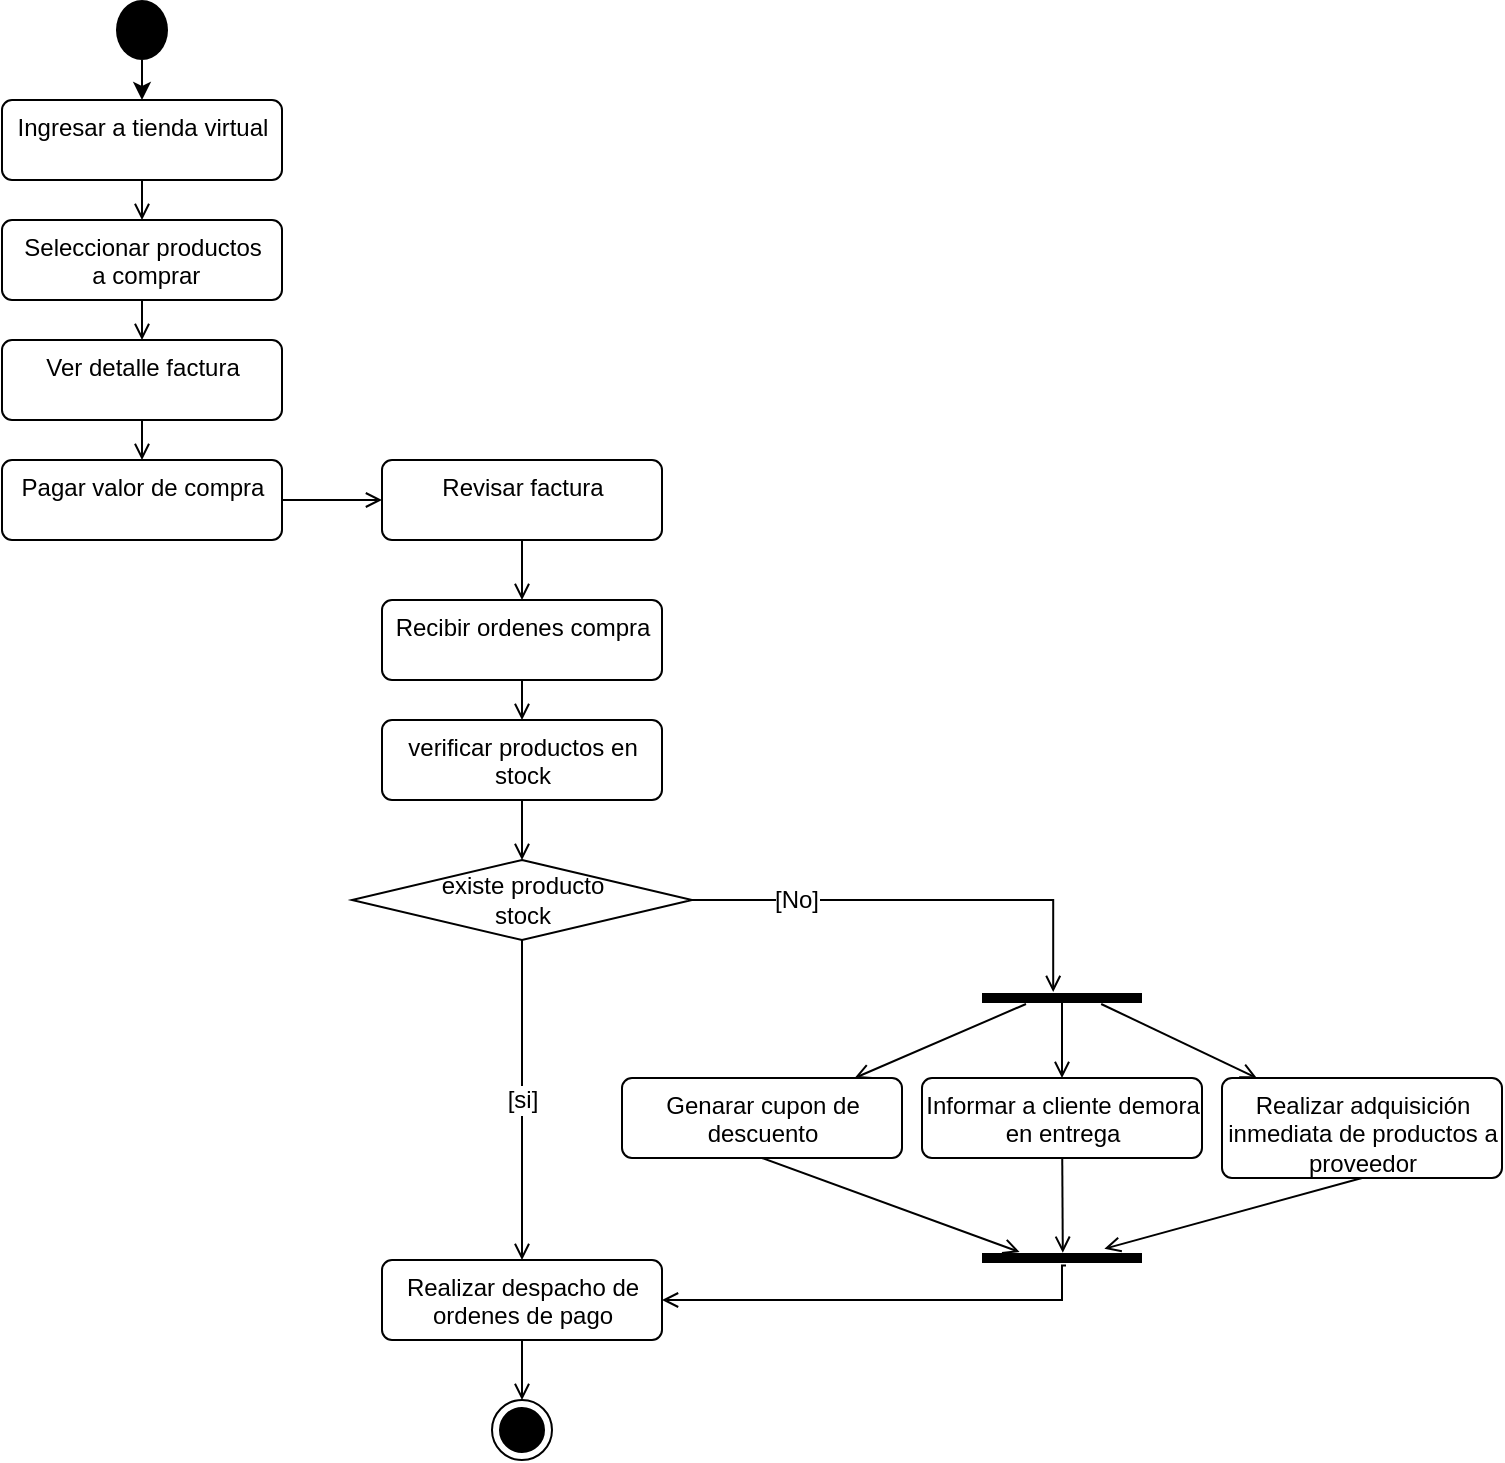 <mxfile version="20.0.4" type="github" pages="4"><diagram id="fjTFR-04TJQ9458nGR7t" name="Page-1"><mxGraphModel dx="1273" dy="1323" grid="1" gridSize="10" guides="1" tooltips="1" connect="1" arrows="1" fold="1" page="1" pageScale="1" pageWidth="827" pageHeight="1169" math="0" shadow="0"><root><mxCell id="0"/><mxCell id="1" parent="0"/><mxCell id="Pp1GSuEAZ_V24mYqyUgZ-1" style="rounded=0;orthogonalLoop=1;jettySize=auto;html=1;fontFamily=Helvetica;fontSize=12;fontColor=default;startSize=20;" edge="1" parent="1" target="Pp1GSuEAZ_V24mYqyUgZ-4"><mxGeometry relative="1" as="geometry"><mxPoint x="109" y="100" as="sourcePoint"/></mxGeometry></mxCell><mxCell id="Pp1GSuEAZ_V24mYqyUgZ-2" value="" style="ellipse;fillColor=#000000;strokeColor=none;fontFamily=Helvetica;fontSize=12;fontColor=default;startSize=20;html=1;" vertex="1" parent="1"><mxGeometry x="96" y="70" width="26" height="30" as="geometry"/></mxCell><mxCell id="Pp1GSuEAZ_V24mYqyUgZ-3" style="edgeStyle=none;rounded=0;orthogonalLoop=1;jettySize=auto;html=1;entryX=0.5;entryY=0;entryDx=0;entryDy=0;fontFamily=Helvetica;fontSize=12;fontColor=default;startSize=20;endArrow=open;endFill=0;" edge="1" parent="1" source="Pp1GSuEAZ_V24mYqyUgZ-4" target="Pp1GSuEAZ_V24mYqyUgZ-6"><mxGeometry relative="1" as="geometry"/></mxCell><mxCell id="Pp1GSuEAZ_V24mYqyUgZ-4" value="Ingresar a tienda virtual" style="html=1;align=center;verticalAlign=top;rounded=1;absoluteArcSize=1;arcSize=10;dashed=0;fontFamily=Helvetica;fontSize=12;fontColor=default;startSize=20;fillColor=none;" vertex="1" parent="1"><mxGeometry x="39" y="120" width="140" height="40" as="geometry"/></mxCell><mxCell id="Pp1GSuEAZ_V24mYqyUgZ-5" style="edgeStyle=none;rounded=0;orthogonalLoop=1;jettySize=auto;html=1;entryX=0.5;entryY=0;entryDx=0;entryDy=0;fontFamily=Helvetica;fontSize=12;fontColor=default;startSize=20;endArrow=open;endFill=0;" edge="1" parent="1" source="Pp1GSuEAZ_V24mYqyUgZ-6" target="Pp1GSuEAZ_V24mYqyUgZ-8"><mxGeometry relative="1" as="geometry"/></mxCell><mxCell id="Pp1GSuEAZ_V24mYqyUgZ-6" value="Seleccionar productos&lt;br&gt;&amp;nbsp;a comprar" style="html=1;align=center;verticalAlign=top;rounded=1;absoluteArcSize=1;arcSize=10;dashed=0;fontFamily=Helvetica;fontSize=12;fontColor=default;startSize=20;fillColor=none;" vertex="1" parent="1"><mxGeometry x="39" y="180" width="140" height="40" as="geometry"/></mxCell><mxCell id="Pp1GSuEAZ_V24mYqyUgZ-7" style="edgeStyle=none;rounded=0;orthogonalLoop=1;jettySize=auto;html=1;fontFamily=Helvetica;fontSize=12;fontColor=default;startSize=20;endArrow=open;endFill=0;" edge="1" parent="1" source="Pp1GSuEAZ_V24mYqyUgZ-8" target="Pp1GSuEAZ_V24mYqyUgZ-10"><mxGeometry relative="1" as="geometry"/></mxCell><mxCell id="Pp1GSuEAZ_V24mYqyUgZ-8" value="Ver detalle factura" style="html=1;align=center;verticalAlign=top;rounded=1;absoluteArcSize=1;arcSize=10;dashed=0;fontFamily=Helvetica;fontSize=12;fontColor=default;startSize=20;fillColor=none;" vertex="1" parent="1"><mxGeometry x="39" y="240" width="140" height="40" as="geometry"/></mxCell><mxCell id="Pp1GSuEAZ_V24mYqyUgZ-9" style="edgeStyle=none;rounded=0;orthogonalLoop=1;jettySize=auto;html=1;entryX=0;entryY=0.5;entryDx=0;entryDy=0;fontFamily=Helvetica;fontSize=12;fontColor=default;startSize=20;endArrow=open;endFill=0;" edge="1" parent="1" source="Pp1GSuEAZ_V24mYqyUgZ-10" target="Pp1GSuEAZ_V24mYqyUgZ-12"><mxGeometry relative="1" as="geometry"/></mxCell><mxCell id="Pp1GSuEAZ_V24mYqyUgZ-10" value="Pagar valor de compra" style="html=1;align=center;verticalAlign=top;rounded=1;absoluteArcSize=1;arcSize=10;dashed=0;fontFamily=Helvetica;fontSize=12;fontColor=default;startSize=20;fillColor=none;" vertex="1" parent="1"><mxGeometry x="39" y="300" width="140" height="40" as="geometry"/></mxCell><mxCell id="Pp1GSuEAZ_V24mYqyUgZ-11" style="rounded=0;orthogonalLoop=1;jettySize=auto;html=1;entryX=0.5;entryY=0;entryDx=0;entryDy=0;fontFamily=Helvetica;fontSize=12;fontColor=default;endArrow=open;endFill=0;startSize=20;exitX=0.5;exitY=1;exitDx=0;exitDy=0;" edge="1" parent="1" source="Pp1GSuEAZ_V24mYqyUgZ-12" target="Pp1GSuEAZ_V24mYqyUgZ-14"><mxGeometry relative="1" as="geometry"/></mxCell><mxCell id="Pp1GSuEAZ_V24mYqyUgZ-12" value="Revisar factura" style="html=1;align=center;verticalAlign=top;rounded=1;absoluteArcSize=1;arcSize=10;dashed=0;fontFamily=Helvetica;fontSize=12;fontColor=default;startSize=20;fillColor=none;" vertex="1" parent="1"><mxGeometry x="229" y="300" width="140" height="40" as="geometry"/></mxCell><mxCell id="Pp1GSuEAZ_V24mYqyUgZ-13" style="edgeStyle=none;rounded=0;orthogonalLoop=1;jettySize=auto;html=1;entryX=0.5;entryY=0;entryDx=0;entryDy=0;fontFamily=Helvetica;fontSize=12;fontColor=default;endArrow=open;endFill=0;startSize=20;" edge="1" parent="1" source="Pp1GSuEAZ_V24mYqyUgZ-14" target="Pp1GSuEAZ_V24mYqyUgZ-16"><mxGeometry relative="1" as="geometry"/></mxCell><mxCell id="Pp1GSuEAZ_V24mYqyUgZ-14" value="Recibir ordenes compra" style="html=1;align=center;verticalAlign=top;rounded=1;absoluteArcSize=1;arcSize=10;dashed=0;fontFamily=Helvetica;fontSize=12;fontColor=default;startSize=20;fillColor=none;" vertex="1" parent="1"><mxGeometry x="229" y="370" width="140" height="40" as="geometry"/></mxCell><mxCell id="Pp1GSuEAZ_V24mYqyUgZ-15" style="edgeStyle=orthogonalEdgeStyle;rounded=0;orthogonalLoop=1;jettySize=auto;html=1;fontFamily=Helvetica;fontSize=12;fontColor=default;endArrow=open;endFill=0;startSize=20;exitX=0.5;exitY=1;exitDx=0;exitDy=0;" edge="1" parent="1" source="Pp1GSuEAZ_V24mYqyUgZ-16" target="Pp1GSuEAZ_V24mYqyUgZ-18"><mxGeometry relative="1" as="geometry"><mxPoint x="209" y="520" as="sourcePoint"/></mxGeometry></mxCell><mxCell id="Pp1GSuEAZ_V24mYqyUgZ-16" value="verificar productos en &lt;br&gt;stock" style="html=1;align=center;verticalAlign=top;rounded=1;absoluteArcSize=1;arcSize=10;dashed=0;fontFamily=Helvetica;fontSize=12;fontColor=default;startSize=20;fillColor=none;" vertex="1" parent="1"><mxGeometry x="229" y="430" width="140" height="40" as="geometry"/></mxCell><mxCell id="Pp1GSuEAZ_V24mYqyUgZ-17" value="[si]" style="rounded=0;orthogonalLoop=1;jettySize=auto;html=1;entryX=0.5;entryY=0;entryDx=0;entryDy=0;fontFamily=Helvetica;fontSize=12;fontColor=default;endArrow=open;endFill=0;startSize=20;" edge="1" parent="1" source="Pp1GSuEAZ_V24mYqyUgZ-18" target="Pp1GSuEAZ_V24mYqyUgZ-22"><mxGeometry relative="1" as="geometry"/></mxCell><mxCell id="Pp1GSuEAZ_V24mYqyUgZ-18" value="existe producto &lt;br&gt;stock" style="rhombus;fontFamily=Helvetica;fontSize=12;fontColor=default;startSize=20;fillColor=none;html=1;" vertex="1" parent="1"><mxGeometry x="214" y="500" width="170" height="40" as="geometry"/></mxCell><mxCell id="Pp1GSuEAZ_V24mYqyUgZ-19" style="rounded=0;orthogonalLoop=1;jettySize=auto;html=1;fontFamily=Helvetica;fontSize=12;fontColor=default;endArrow=open;endFill=0;startSize=20;exitX=1;exitY=0.5;exitDx=0;exitDy=0;entryX=1.1;entryY=0.445;entryDx=0;entryDy=0;entryPerimeter=0;edgeStyle=orthogonalEdgeStyle;" edge="1" parent="1" source="Pp1GSuEAZ_V24mYqyUgZ-18" target="Pp1GSuEAZ_V24mYqyUgZ-26"><mxGeometry relative="1" as="geometry"/></mxCell><mxCell id="Pp1GSuEAZ_V24mYqyUgZ-20" value="&lt;span style=&quot;font-size: 12px;&quot;&gt;[No]&lt;/span&gt;" style="edgeLabel;html=1;align=center;verticalAlign=middle;resizable=0;points=[];" vertex="1" connectable="0" parent="Pp1GSuEAZ_V24mYqyUgZ-19"><mxGeometry x="-0.545" relative="1" as="geometry"><mxPoint as="offset"/></mxGeometry></mxCell><mxCell id="Pp1GSuEAZ_V24mYqyUgZ-21" style="edgeStyle=orthogonalEdgeStyle;rounded=0;orthogonalLoop=1;jettySize=auto;html=1;entryX=0.5;entryY=0;entryDx=0;entryDy=0;fontFamily=Helvetica;fontSize=12;fontColor=default;endArrow=open;endFill=0;startSize=20;" edge="1" parent="1" source="Pp1GSuEAZ_V24mYqyUgZ-22" target="Pp1GSuEAZ_V24mYqyUgZ-35"><mxGeometry relative="1" as="geometry"/></mxCell><mxCell id="Pp1GSuEAZ_V24mYqyUgZ-22" value="Realizar despacho de &lt;br&gt;ordenes de pago" style="html=1;align=center;verticalAlign=top;rounded=1;absoluteArcSize=1;arcSize=10;dashed=0;fontFamily=Helvetica;fontSize=12;fontColor=default;startSize=20;fillColor=none;" vertex="1" parent="1"><mxGeometry x="229" y="700" width="140" height="40" as="geometry"/></mxCell><mxCell id="Pp1GSuEAZ_V24mYqyUgZ-23" style="edgeStyle=orthogonalEdgeStyle;rounded=0;orthogonalLoop=1;jettySize=auto;html=1;fontFamily=Helvetica;fontSize=12;fontColor=default;endArrow=open;endFill=0;startSize=20;" edge="1" parent="1" source="Pp1GSuEAZ_V24mYqyUgZ-26" target="Pp1GSuEAZ_V24mYqyUgZ-30"><mxGeometry relative="1" as="geometry"/></mxCell><mxCell id="Pp1GSuEAZ_V24mYqyUgZ-24" style="rounded=0;orthogonalLoop=1;jettySize=auto;html=1;fontFamily=Helvetica;fontSize=12;fontColor=default;endArrow=open;endFill=0;startSize=20;exitX=-0.1;exitY=0.745;exitDx=0;exitDy=0;exitPerimeter=0;" edge="1" parent="1" source="Pp1GSuEAZ_V24mYqyUgZ-26" target="Pp1GSuEAZ_V24mYqyUgZ-32"><mxGeometry relative="1" as="geometry"/></mxCell><mxCell id="Pp1GSuEAZ_V24mYqyUgZ-25" style="rounded=0;orthogonalLoop=1;jettySize=auto;html=1;fontFamily=Helvetica;fontSize=12;fontColor=default;endArrow=open;endFill=0;startSize=20;exitX=-0.1;exitY=0.275;exitDx=0;exitDy=0;exitPerimeter=0;" edge="1" parent="1" source="Pp1GSuEAZ_V24mYqyUgZ-26" target="Pp1GSuEAZ_V24mYqyUgZ-28"><mxGeometry relative="1" as="geometry"/></mxCell><mxCell id="Pp1GSuEAZ_V24mYqyUgZ-26" value="" style="html=1;points=[];perimeter=orthogonalPerimeter;fillColor=#000000;strokeColor=none;fontFamily=Helvetica;fontSize=12;fontColor=default;startSize=20;rotation=-90;" vertex="1" parent="1"><mxGeometry x="566.5" y="529" width="5" height="80" as="geometry"/></mxCell><mxCell id="Pp1GSuEAZ_V24mYqyUgZ-27" style="rounded=0;orthogonalLoop=1;jettySize=auto;html=1;fontFamily=Helvetica;fontSize=12;fontColor=default;endArrow=open;endFill=0;startSize=20;exitX=0.5;exitY=1;exitDx=0;exitDy=0;entryX=1.1;entryY=0.235;entryDx=0;entryDy=0;entryPerimeter=0;" edge="1" parent="1" source="Pp1GSuEAZ_V24mYqyUgZ-28" target="Pp1GSuEAZ_V24mYqyUgZ-34"><mxGeometry relative="1" as="geometry"/></mxCell><mxCell id="Pp1GSuEAZ_V24mYqyUgZ-28" value="Genarar cupon de &lt;br&gt;descuento" style="html=1;align=center;verticalAlign=top;rounded=1;absoluteArcSize=1;arcSize=10;dashed=0;fontFamily=Helvetica;fontSize=12;fontColor=default;startSize=20;fillColor=none;" vertex="1" parent="1"><mxGeometry x="349" y="609" width="140" height="40" as="geometry"/></mxCell><mxCell id="Pp1GSuEAZ_V24mYqyUgZ-29" style="rounded=0;orthogonalLoop=1;jettySize=auto;html=1;entryX=1.02;entryY=0.505;entryDx=0;entryDy=0;entryPerimeter=0;fontFamily=Helvetica;fontSize=12;fontColor=default;endArrow=open;endFill=0;startSize=20;" edge="1" parent="1" source="Pp1GSuEAZ_V24mYqyUgZ-30" target="Pp1GSuEAZ_V24mYqyUgZ-34"><mxGeometry relative="1" as="geometry"/></mxCell><mxCell id="Pp1GSuEAZ_V24mYqyUgZ-30" value="Informar a cliente demora&lt;br&gt;en entrega" style="html=1;align=center;verticalAlign=top;rounded=1;absoluteArcSize=1;arcSize=10;dashed=0;fontFamily=Helvetica;fontSize=12;fontColor=default;startSize=20;fillColor=none;" vertex="1" parent="1"><mxGeometry x="499" y="609" width="140" height="40" as="geometry"/></mxCell><mxCell id="Pp1GSuEAZ_V24mYqyUgZ-31" style="rounded=0;orthogonalLoop=1;jettySize=auto;html=1;fontFamily=Helvetica;fontSize=12;fontColor=default;endArrow=open;endFill=0;startSize=20;exitX=0.5;exitY=1;exitDx=0;exitDy=0;entryX=1.42;entryY=0.765;entryDx=0;entryDy=0;entryPerimeter=0;" edge="1" parent="1" source="Pp1GSuEAZ_V24mYqyUgZ-32" target="Pp1GSuEAZ_V24mYqyUgZ-34"><mxGeometry relative="1" as="geometry"/></mxCell><mxCell id="Pp1GSuEAZ_V24mYqyUgZ-32" value="Realizar adquisición&lt;br&gt;inmediata de productos a&lt;br&gt;proveedor" style="html=1;align=center;verticalAlign=top;rounded=1;absoluteArcSize=1;arcSize=10;dashed=0;fontFamily=Helvetica;fontSize=12;fontColor=default;startSize=20;fillColor=none;" vertex="1" parent="1"><mxGeometry x="649" y="609" width="140" height="50" as="geometry"/></mxCell><mxCell id="Pp1GSuEAZ_V24mYqyUgZ-33" style="rounded=0;orthogonalLoop=1;jettySize=auto;html=1;entryX=1;entryY=0.5;entryDx=0;entryDy=0;fontFamily=Helvetica;fontSize=12;fontColor=default;endArrow=open;endFill=0;startSize=20;exitX=-0.26;exitY=0.525;exitDx=0;exitDy=0;exitPerimeter=0;edgeStyle=orthogonalEdgeStyle;" edge="1" parent="1" source="Pp1GSuEAZ_V24mYqyUgZ-34" target="Pp1GSuEAZ_V24mYqyUgZ-22"><mxGeometry relative="1" as="geometry"><Array as="points"><mxPoint x="569" y="703"/><mxPoint x="569" y="720"/></Array></mxGeometry></mxCell><mxCell id="Pp1GSuEAZ_V24mYqyUgZ-34" value="" style="html=1;points=[];perimeter=orthogonalPerimeter;fillColor=#000000;strokeColor=none;fontFamily=Helvetica;fontSize=12;fontColor=default;startSize=20;rotation=-90;" vertex="1" parent="1"><mxGeometry x="566.5" y="659" width="5" height="80" as="geometry"/></mxCell><mxCell id="Pp1GSuEAZ_V24mYqyUgZ-35" value="" style="ellipse;html=1;shape=endState;fillColor=#000000;strokeColor=#000000;fontFamily=Helvetica;fontSize=12;fontColor=default;startSize=20;" vertex="1" parent="1"><mxGeometry x="284" y="770" width="30" height="30" as="geometry"/></mxCell></root></mxGraphModel></diagram><diagram name="partición" id="0TL92cictMF0C686P-ei"><mxGraphModel dx="509" dy="529" grid="1" gridSize="10" guides="1" tooltips="1" connect="1" arrows="1" fold="1" page="1" pageScale="1" pageWidth="827" pageHeight="1169" math="0" shadow="0"><root><mxCell id="5e6WbA466fAHEaa5sfjj-0"/><mxCell id="5e6WbA466fAHEaa5sfjj-1" parent="5e6WbA466fAHEaa5sfjj-0"/><mxCell id="5e6WbA466fAHEaa5sfjj-2" value="dimension1" style="shape=table;html=1;whiteSpace=wrap;startSize=20;container=1;collapsible=0;childLayout=tableLayout;fillColor=none;swimlaneFillColor=#ffffff;strokeColor=none;fontFamily=Helvetica;fontSize=12;fontColor=default;" parent="5e6WbA466fAHEaa5sfjj-1" vertex="1"><mxGeometry x="20" y="40" width="790" height="740" as="geometry"/></mxCell><mxCell id="5e6WbA466fAHEaa5sfjj-3" value="" style="shape=partialRectangle;html=1;whiteSpace=wrap;collapsible=0;dropTarget=0;pointerEvents=0;fillColor=none;top=0;left=0;bottom=0;right=0;points=[[0,0.5],[1,0.5]];portConstraint=eastwest;strokeColor=none;fontFamily=Helvetica;fontSize=12;fontColor=default;startSize=20;" parent="5e6WbA466fAHEaa5sfjj-2" vertex="1"><mxGeometry y="20" width="790" height="30" as="geometry"/></mxCell><mxCell id="5e6WbA466fAHEaa5sfjj-4" value="Comprador" style="shape=partialRectangle;html=1;whiteSpace=wrap;connectable=0;fillColor=none;top=1;left=1;bottom=1;right=1;overflow=hidden;fontFamily=Helvetica;fontSize=12;fontColor=default;startSize=20;" parent="5e6WbA466fAHEaa5sfjj-3" vertex="1"><mxGeometry width="160" height="30" as="geometry"><mxRectangle width="160" height="30" as="alternateBounds"/></mxGeometry></mxCell><mxCell id="5e6WbA466fAHEaa5sfjj-5" value="Persona de bodega" style="shape=partialRectangle;html=1;whiteSpace=wrap;connectable=0;fillColor=none;top=1;left=1;bottom=1;right=1;overflow=hidden;fontFamily=Helvetica;fontSize=12;fontColor=default;startSize=20;" parent="5e6WbA466fAHEaa5sfjj-3" vertex="1"><mxGeometry x="160" width="170" height="30" as="geometry"><mxRectangle width="170" height="30" as="alternateBounds"/></mxGeometry></mxCell><mxCell id="5e6WbA466fAHEaa5sfjj-6" value="Persona de ventas" style="shape=partialRectangle;html=1;whiteSpace=wrap;connectable=0;fillColor=none;top=1;left=1;bottom=1;right=1;overflow=hidden;fontFamily=Helvetica;fontSize=12;fontColor=default;startSize=20;" parent="5e6WbA466fAHEaa5sfjj-3" vertex="1"><mxGeometry x="330" width="140" height="30" as="geometry"><mxRectangle width="140" height="30" as="alternateBounds"/></mxGeometry></mxCell><mxCell id="5e6WbA466fAHEaa5sfjj-7" value="Persona de atención cliente" style="shape=partialRectangle;html=1;whiteSpace=wrap;connectable=0;fillColor=none;top=1;left=1;bottom=1;right=1;overflow=hidden;fontFamily=Helvetica;fontSize=12;fontColor=default;startSize=20;" parent="5e6WbA466fAHEaa5sfjj-3" vertex="1"><mxGeometry x="470" width="160" height="30" as="geometry"><mxRectangle width="160" height="30" as="alternateBounds"/></mxGeometry></mxCell><mxCell id="5e6WbA466fAHEaa5sfjj-8" value="Responsable de inventario" style="shape=partialRectangle;html=1;whiteSpace=wrap;connectable=0;fillColor=none;top=1;left=1;bottom=1;right=1;overflow=hidden;fontFamily=Helvetica;fontSize=12;fontColor=default;startSize=20;" parent="5e6WbA466fAHEaa5sfjj-3" vertex="1"><mxGeometry x="630" width="160" height="30" as="geometry"><mxRectangle width="160" height="30" as="alternateBounds"/></mxGeometry></mxCell><mxCell id="5e6WbA466fAHEaa5sfjj-9" value="" style="shape=partialRectangle;html=1;whiteSpace=wrap;collapsible=0;dropTarget=0;pointerEvents=0;fillColor=none;top=1;left=1;bottom=1;right=1;points=[[0,0.5],[1,0.5]];portConstraint=eastwest;fontFamily=Helvetica;fontSize=12;fontColor=default;startSize=20;" parent="5e6WbA466fAHEaa5sfjj-2" vertex="1"><mxGeometry y="50" width="790" height="690" as="geometry"/></mxCell><mxCell id="5e6WbA466fAHEaa5sfjj-10" value="" style="shape=partialRectangle;html=1;whiteSpace=wrap;connectable=0;fillColor=none;top=1;left=1;bottom=1;right=1;overflow=hidden;fontFamily=Helvetica;fontSize=12;fontColor=default;startSize=20;" parent="5e6WbA466fAHEaa5sfjj-9" vertex="1"><mxGeometry width="160" height="690" as="geometry"><mxRectangle width="160" height="690" as="alternateBounds"/></mxGeometry></mxCell><mxCell id="5e6WbA466fAHEaa5sfjj-11" value="" style="shape=partialRectangle;html=1;whiteSpace=wrap;connectable=0;fillColor=none;top=1;left=1;bottom=1;right=1;overflow=hidden;fontFamily=Helvetica;fontSize=12;fontColor=default;startSize=20;" parent="5e6WbA466fAHEaa5sfjj-9" vertex="1"><mxGeometry x="160" width="170" height="690" as="geometry"><mxRectangle width="170" height="690" as="alternateBounds"/></mxGeometry></mxCell><mxCell id="5e6WbA466fAHEaa5sfjj-12" style="shape=partialRectangle;html=1;whiteSpace=wrap;connectable=0;fillColor=none;top=1;left=1;bottom=1;right=1;overflow=hidden;fontFamily=Helvetica;fontSize=12;fontColor=default;startSize=20;" parent="5e6WbA466fAHEaa5sfjj-9" vertex="1"><mxGeometry x="330" width="140" height="690" as="geometry"><mxRectangle width="140" height="690" as="alternateBounds"/></mxGeometry></mxCell><mxCell id="5e6WbA466fAHEaa5sfjj-13" style="shape=partialRectangle;html=1;whiteSpace=wrap;connectable=0;fillColor=none;top=1;left=1;bottom=1;right=1;overflow=hidden;fontFamily=Helvetica;fontSize=12;fontColor=default;startSize=20;" parent="5e6WbA466fAHEaa5sfjj-9" vertex="1"><mxGeometry x="470" width="160" height="690" as="geometry"><mxRectangle width="160" height="690" as="alternateBounds"/></mxGeometry></mxCell><mxCell id="5e6WbA466fAHEaa5sfjj-14" style="shape=partialRectangle;html=1;whiteSpace=wrap;connectable=0;fillColor=none;top=1;left=1;bottom=1;right=1;overflow=hidden;fontFamily=Helvetica;fontSize=12;fontColor=default;startSize=20;" parent="5e6WbA466fAHEaa5sfjj-9" vertex="1"><mxGeometry x="630" width="160" height="690" as="geometry"><mxRectangle width="160" height="690" as="alternateBounds"/></mxGeometry></mxCell><mxCell id="5e6WbA466fAHEaa5sfjj-15" style="rounded=0;orthogonalLoop=1;jettySize=auto;html=1;fontFamily=Helvetica;fontSize=12;fontColor=default;startSize=20;" parent="5e6WbA466fAHEaa5sfjj-1" source="5e6WbA466fAHEaa5sfjj-16" target="5e6WbA466fAHEaa5sfjj-18" edge="1"><mxGeometry relative="1" as="geometry"/></mxCell><mxCell id="5e6WbA466fAHEaa5sfjj-16" value="" style="ellipse;fillColor=#000000;strokeColor=none;fontFamily=Helvetica;fontSize=12;fontColor=default;startSize=20;html=1;" parent="5e6WbA466fAHEaa5sfjj-1" vertex="1"><mxGeometry x="87" y="100" width="26" height="30" as="geometry"/></mxCell><mxCell id="5e6WbA466fAHEaa5sfjj-17" style="edgeStyle=none;rounded=0;orthogonalLoop=1;jettySize=auto;html=1;entryX=0.5;entryY=0;entryDx=0;entryDy=0;fontFamily=Helvetica;fontSize=12;fontColor=default;startSize=20;endArrow=open;endFill=0;" parent="5e6WbA466fAHEaa5sfjj-1" source="5e6WbA466fAHEaa5sfjj-18" target="5e6WbA466fAHEaa5sfjj-20" edge="1"><mxGeometry relative="1" as="geometry"/></mxCell><mxCell id="5e6WbA466fAHEaa5sfjj-18" value="Ingresar a tienda virtual" style="html=1;align=center;verticalAlign=top;rounded=1;absoluteArcSize=1;arcSize=10;dashed=0;fontFamily=Helvetica;fontSize=12;fontColor=default;startSize=20;fillColor=none;" parent="5e6WbA466fAHEaa5sfjj-1" vertex="1"><mxGeometry x="30" y="150" width="140" height="40" as="geometry"/></mxCell><mxCell id="5e6WbA466fAHEaa5sfjj-19" style="edgeStyle=none;rounded=0;orthogonalLoop=1;jettySize=auto;html=1;entryX=0.5;entryY=0;entryDx=0;entryDy=0;fontFamily=Helvetica;fontSize=12;fontColor=default;startSize=20;endArrow=open;endFill=0;" parent="5e6WbA466fAHEaa5sfjj-1" source="5e6WbA466fAHEaa5sfjj-20" target="5e6WbA466fAHEaa5sfjj-22" edge="1"><mxGeometry relative="1" as="geometry"/></mxCell><mxCell id="5e6WbA466fAHEaa5sfjj-20" value="Seleccionar productos&lt;br&gt;&amp;nbsp;a comprar" style="html=1;align=center;verticalAlign=top;rounded=1;absoluteArcSize=1;arcSize=10;dashed=0;fontFamily=Helvetica;fontSize=12;fontColor=default;startSize=20;fillColor=none;" parent="5e6WbA466fAHEaa5sfjj-1" vertex="1"><mxGeometry x="30" y="210" width="140" height="40" as="geometry"/></mxCell><mxCell id="5e6WbA466fAHEaa5sfjj-21" style="edgeStyle=none;rounded=0;orthogonalLoop=1;jettySize=auto;html=1;fontFamily=Helvetica;fontSize=12;fontColor=default;startSize=20;endArrow=open;endFill=0;" parent="5e6WbA466fAHEaa5sfjj-1" source="5e6WbA466fAHEaa5sfjj-22" target="5e6WbA466fAHEaa5sfjj-24" edge="1"><mxGeometry relative="1" as="geometry"/></mxCell><mxCell id="5e6WbA466fAHEaa5sfjj-22" value="Ver detalle factura" style="html=1;align=center;verticalAlign=top;rounded=1;absoluteArcSize=1;arcSize=10;dashed=0;fontFamily=Helvetica;fontSize=12;fontColor=default;startSize=20;fillColor=none;" parent="5e6WbA466fAHEaa5sfjj-1" vertex="1"><mxGeometry x="30" y="270" width="140" height="40" as="geometry"/></mxCell><mxCell id="5e6WbA466fAHEaa5sfjj-23" style="edgeStyle=none;rounded=0;orthogonalLoop=1;jettySize=auto;html=1;entryX=0;entryY=0.5;entryDx=0;entryDy=0;fontFamily=Helvetica;fontSize=12;fontColor=default;startSize=20;endArrow=open;endFill=0;" parent="5e6WbA466fAHEaa5sfjj-1" source="5e6WbA466fAHEaa5sfjj-24" target="5e6WbA466fAHEaa5sfjj-26" edge="1"><mxGeometry relative="1" as="geometry"/></mxCell><mxCell id="5e6WbA466fAHEaa5sfjj-24" value="Pagar valor de compra" style="html=1;align=center;verticalAlign=top;rounded=1;absoluteArcSize=1;arcSize=10;dashed=0;fontFamily=Helvetica;fontSize=12;fontColor=default;startSize=20;fillColor=none;" parent="5e6WbA466fAHEaa5sfjj-1" vertex="1"><mxGeometry x="30" y="330" width="140" height="40" as="geometry"/></mxCell><mxCell id="5e6WbA466fAHEaa5sfjj-25" style="edgeStyle=orthogonalEdgeStyle;rounded=0;orthogonalLoop=1;jettySize=auto;html=1;entryX=1;entryY=0.5;entryDx=0;entryDy=0;fontFamily=Helvetica;fontSize=12;fontColor=default;endArrow=open;endFill=0;startSize=20;exitX=0.5;exitY=1;exitDx=0;exitDy=0;" parent="5e6WbA466fAHEaa5sfjj-1" source="5e6WbA466fAHEaa5sfjj-26" target="5e6WbA466fAHEaa5sfjj-28" edge="1"><mxGeometry relative="1" as="geometry"/></mxCell><mxCell id="5e6WbA466fAHEaa5sfjj-26" value="Revisar factura" style="html=1;align=center;verticalAlign=top;rounded=1;absoluteArcSize=1;arcSize=10;dashed=0;fontFamily=Helvetica;fontSize=12;fontColor=default;startSize=20;fillColor=none;" parent="5e6WbA466fAHEaa5sfjj-1" vertex="1"><mxGeometry x="370" y="330" width="100" height="40" as="geometry"/></mxCell><mxCell id="5e6WbA466fAHEaa5sfjj-27" style="edgeStyle=none;rounded=0;orthogonalLoop=1;jettySize=auto;html=1;entryX=0.5;entryY=0;entryDx=0;entryDy=0;fontFamily=Helvetica;fontSize=12;fontColor=default;endArrow=open;endFill=0;startSize=20;" parent="5e6WbA466fAHEaa5sfjj-1" source="5e6WbA466fAHEaa5sfjj-28" target="5e6WbA466fAHEaa5sfjj-30" edge="1"><mxGeometry relative="1" as="geometry"/></mxCell><mxCell id="5e6WbA466fAHEaa5sfjj-28" value="Recibir ordenes compra" style="html=1;align=center;verticalAlign=top;rounded=1;absoluteArcSize=1;arcSize=10;dashed=0;fontFamily=Helvetica;fontSize=12;fontColor=default;startSize=20;fillColor=none;" parent="5e6WbA466fAHEaa5sfjj-1" vertex="1"><mxGeometry x="190" y="390" width="140" height="40" as="geometry"/></mxCell><mxCell id="5e6WbA466fAHEaa5sfjj-29" style="edgeStyle=orthogonalEdgeStyle;rounded=0;orthogonalLoop=1;jettySize=auto;html=1;fontFamily=Helvetica;fontSize=12;fontColor=default;endArrow=open;endFill=0;startSize=20;" parent="5e6WbA466fAHEaa5sfjj-1" source="5e6WbA466fAHEaa5sfjj-30" target="5e6WbA466fAHEaa5sfjj-32" edge="1"><mxGeometry relative="1" as="geometry"/></mxCell><mxCell id="5e6WbA466fAHEaa5sfjj-30" value="verificar productos en &lt;br&gt;stock" style="html=1;align=center;verticalAlign=top;rounded=1;absoluteArcSize=1;arcSize=10;dashed=0;fontFamily=Helvetica;fontSize=12;fontColor=default;startSize=20;fillColor=none;" parent="5e6WbA466fAHEaa5sfjj-1" vertex="1"><mxGeometry x="190" y="450" width="140" height="40" as="geometry"/></mxCell><mxCell id="5e6WbA466fAHEaa5sfjj-31" style="rounded=0;orthogonalLoop=1;jettySize=auto;html=1;entryX=0.5;entryY=0;entryDx=0;entryDy=0;fontFamily=Helvetica;fontSize=12;fontColor=default;endArrow=open;endFill=0;startSize=20;" parent="5e6WbA466fAHEaa5sfjj-1" source="5e6WbA466fAHEaa5sfjj-32" target="5e6WbA466fAHEaa5sfjj-35" edge="1"><mxGeometry relative="1" as="geometry"/></mxCell><mxCell id="lQgwKi_95PPSyy-QVjAl-0" value="[Si]" style="edgeLabel;html=1;align=center;verticalAlign=middle;resizable=0;points=[];" parent="5e6WbA466fAHEaa5sfjj-31" vertex="1" connectable="0"><mxGeometry x="-0.235" y="1" relative="1" as="geometry"><mxPoint as="offset"/></mxGeometry></mxCell><mxCell id="5e6WbA466fAHEaa5sfjj-32" value="existe &lt;br&gt;producto &lt;br&gt;stock" style="rhombus;fontFamily=Helvetica;fontSize=12;fontColor=default;startSize=20;fillColor=none;html=1;" parent="5e6WbA466fAHEaa5sfjj-1" vertex="1"><mxGeometry x="190" y="510" width="140" height="40" as="geometry"/></mxCell><mxCell id="5e6WbA466fAHEaa5sfjj-33" style="rounded=0;orthogonalLoop=1;jettySize=auto;html=1;fontFamily=Helvetica;fontSize=12;fontColor=default;endArrow=open;endFill=0;startSize=20;exitX=1;exitY=0.5;exitDx=0;exitDy=0;entryX=1.1;entryY=0.445;entryDx=0;entryDy=0;entryPerimeter=0;edgeStyle=orthogonalEdgeStyle;" parent="5e6WbA466fAHEaa5sfjj-1" source="5e6WbA466fAHEaa5sfjj-32" target="5e6WbA466fAHEaa5sfjj-39" edge="1"><mxGeometry relative="1" as="geometry"/></mxCell><mxCell id="lQgwKi_95PPSyy-QVjAl-1" value="[No]" style="edgeLabel;html=1;align=center;verticalAlign=middle;resizable=0;points=[];" parent="5e6WbA466fAHEaa5sfjj-33" vertex="1" connectable="0"><mxGeometry x="-0.328" y="-1" relative="1" as="geometry"><mxPoint as="offset"/></mxGeometry></mxCell><mxCell id="5e6WbA466fAHEaa5sfjj-34" style="edgeStyle=orthogonalEdgeStyle;rounded=0;orthogonalLoop=1;jettySize=auto;html=1;entryX=0.5;entryY=0;entryDx=0;entryDy=0;fontFamily=Helvetica;fontSize=12;fontColor=default;endArrow=open;endFill=0;startSize=20;" parent="5e6WbA466fAHEaa5sfjj-1" source="5e6WbA466fAHEaa5sfjj-35" target="5e6WbA466fAHEaa5sfjj-48" edge="1"><mxGeometry relative="1" as="geometry"/></mxCell><mxCell id="5e6WbA466fAHEaa5sfjj-35" value="Realizar despacho de &lt;br&gt;ordenes de pago" style="html=1;align=center;verticalAlign=top;rounded=1;absoluteArcSize=1;arcSize=10;dashed=0;fontFamily=Helvetica;fontSize=12;fontColor=default;startSize=20;fillColor=none;" parent="5e6WbA466fAHEaa5sfjj-1" vertex="1"><mxGeometry x="190" y="680" width="140" height="40" as="geometry"/></mxCell><mxCell id="5e6WbA466fAHEaa5sfjj-36" style="edgeStyle=orthogonalEdgeStyle;rounded=0;orthogonalLoop=1;jettySize=auto;html=1;fontFamily=Helvetica;fontSize=12;fontColor=default;endArrow=open;endFill=0;startSize=20;" parent="5e6WbA466fAHEaa5sfjj-1" source="5e6WbA466fAHEaa5sfjj-39" target="5e6WbA466fAHEaa5sfjj-43" edge="1"><mxGeometry relative="1" as="geometry"/></mxCell><mxCell id="5e6WbA466fAHEaa5sfjj-37" style="rounded=0;orthogonalLoop=1;jettySize=auto;html=1;fontFamily=Helvetica;fontSize=12;fontColor=default;endArrow=open;endFill=0;startSize=20;exitX=-0.1;exitY=0.745;exitDx=0;exitDy=0;exitPerimeter=0;" parent="5e6WbA466fAHEaa5sfjj-1" source="5e6WbA466fAHEaa5sfjj-39" target="5e6WbA466fAHEaa5sfjj-45" edge="1"><mxGeometry relative="1" as="geometry"/></mxCell><mxCell id="5e6WbA466fAHEaa5sfjj-38" style="rounded=0;orthogonalLoop=1;jettySize=auto;html=1;fontFamily=Helvetica;fontSize=12;fontColor=default;endArrow=open;endFill=0;startSize=20;exitX=-0.1;exitY=0.275;exitDx=0;exitDy=0;exitPerimeter=0;" parent="5e6WbA466fAHEaa5sfjj-1" source="5e6WbA466fAHEaa5sfjj-39" target="5e6WbA466fAHEaa5sfjj-41" edge="1"><mxGeometry relative="1" as="geometry"/></mxCell><mxCell id="5e6WbA466fAHEaa5sfjj-39" value="" style="html=1;points=[];perimeter=orthogonalPerimeter;fillColor=#000000;strokeColor=none;fontFamily=Helvetica;fontSize=12;fontColor=default;startSize=20;rotation=-90;" parent="5e6WbA466fAHEaa5sfjj-1" vertex="1"><mxGeometry x="567.5" y="515" width="5" height="80" as="geometry"/></mxCell><mxCell id="5e6WbA466fAHEaa5sfjj-40" style="edgeStyle=orthogonalEdgeStyle;rounded=0;orthogonalLoop=1;jettySize=auto;html=1;fontFamily=Helvetica;fontSize=12;fontColor=default;endArrow=open;endFill=0;startSize=20;exitX=0.5;exitY=1;exitDx=0;exitDy=0;entryX=1.1;entryY=0.235;entryDx=0;entryDy=0;entryPerimeter=0;" parent="5e6WbA466fAHEaa5sfjj-1" source="5e6WbA466fAHEaa5sfjj-41" target="5e6WbA466fAHEaa5sfjj-47" edge="1"><mxGeometry relative="1" as="geometry"/></mxCell><mxCell id="5e6WbA466fAHEaa5sfjj-41" value="Genarar cupon &lt;br&gt;de descuento" style="html=1;align=center;verticalAlign=top;rounded=1;absoluteArcSize=1;arcSize=10;dashed=0;fontFamily=Helvetica;fontSize=12;fontColor=default;startSize=20;fillColor=none;" parent="5e6WbA466fAHEaa5sfjj-1" vertex="1"><mxGeometry x="360" y="595" width="110" height="40" as="geometry"/></mxCell><mxCell id="5e6WbA466fAHEaa5sfjj-42" style="rounded=0;orthogonalLoop=1;jettySize=auto;html=1;entryX=1.02;entryY=0.505;entryDx=0;entryDy=0;entryPerimeter=0;fontFamily=Helvetica;fontSize=12;fontColor=default;endArrow=open;endFill=0;startSize=20;" parent="5e6WbA466fAHEaa5sfjj-1" source="5e6WbA466fAHEaa5sfjj-43" target="5e6WbA466fAHEaa5sfjj-47" edge="1"><mxGeometry relative="1" as="geometry"/></mxCell><mxCell id="5e6WbA466fAHEaa5sfjj-43" value="Informar a cliente demora&lt;br&gt;en entrega" style="html=1;align=center;verticalAlign=top;rounded=1;absoluteArcSize=1;arcSize=10;dashed=0;fontFamily=Helvetica;fontSize=12;fontColor=default;startSize=20;fillColor=none;" parent="5e6WbA466fAHEaa5sfjj-1" vertex="1"><mxGeometry x="500" y="595" width="140" height="40" as="geometry"/></mxCell><mxCell id="5e6WbA466fAHEaa5sfjj-44" style="rounded=0;orthogonalLoop=1;jettySize=auto;html=1;fontFamily=Helvetica;fontSize=12;fontColor=default;endArrow=open;endFill=0;startSize=20;exitX=0.5;exitY=1;exitDx=0;exitDy=0;entryX=1.42;entryY=0.765;entryDx=0;entryDy=0;entryPerimeter=0;edgeStyle=orthogonalEdgeStyle;" parent="5e6WbA466fAHEaa5sfjj-1" source="5e6WbA466fAHEaa5sfjj-45" target="5e6WbA466fAHEaa5sfjj-47" edge="1"><mxGeometry relative="1" as="geometry"><Array as="points"><mxPoint x="730" y="658"/><mxPoint x="591" y="658"/></Array></mxGeometry></mxCell><mxCell id="5e6WbA466fAHEaa5sfjj-45" value="Realizar adquisición&lt;br&gt;inmediata de productos a&lt;br&gt;proveedor" style="html=1;align=center;verticalAlign=top;rounded=1;absoluteArcSize=1;arcSize=10;dashed=0;fontFamily=Helvetica;fontSize=12;fontColor=default;startSize=20;fillColor=none;" parent="5e6WbA466fAHEaa5sfjj-1" vertex="1"><mxGeometry x="660" y="595" width="140" height="50" as="geometry"/></mxCell><mxCell id="5e6WbA466fAHEaa5sfjj-46" style="edgeStyle=orthogonalEdgeStyle;rounded=0;orthogonalLoop=1;jettySize=auto;html=1;entryX=1;entryY=0.5;entryDx=0;entryDy=0;fontFamily=Helvetica;fontSize=12;fontColor=default;endArrow=open;endFill=0;startSize=20;exitX=-0.26;exitY=0.525;exitDx=0;exitDy=0;exitPerimeter=0;" parent="5e6WbA466fAHEaa5sfjj-1" source="5e6WbA466fAHEaa5sfjj-47" target="5e6WbA466fAHEaa5sfjj-35" edge="1"><mxGeometry relative="1" as="geometry"><Array as="points"><mxPoint x="570" y="684"/><mxPoint x="570" y="700"/></Array></mxGeometry></mxCell><mxCell id="5e6WbA466fAHEaa5sfjj-47" value="" style="html=1;points=[];perimeter=orthogonalPerimeter;fillColor=#000000;strokeColor=none;fontFamily=Helvetica;fontSize=12;fontColor=default;startSize=20;rotation=-90;" parent="5e6WbA466fAHEaa5sfjj-1" vertex="1"><mxGeometry x="567.5" y="640" width="5" height="80" as="geometry"/></mxCell><mxCell id="5e6WbA466fAHEaa5sfjj-48" value="" style="ellipse;html=1;shape=endState;fillColor=#000000;strokeColor=#000000;fontFamily=Helvetica;fontSize=12;fontColor=default;startSize=20;" parent="5e6WbA466fAHEaa5sfjj-1" vertex="1"><mxGeometry x="245" y="740" width="30" height="30" as="geometry"/></mxCell></root></mxGraphModel></diagram><diagram name="objetos" id="2VPNC5zBeCVsLScdWaFA"><mxGraphModel dx="509" dy="529" grid="1" gridSize="10" guides="1" tooltips="1" connect="1" arrows="1" fold="1" page="1" pageScale="1" pageWidth="827" pageHeight="1169" math="0" shadow="0"><root><mxCell id="a7w7AnhkSuVo26bdjXXp-0"/><mxCell id="a7w7AnhkSuVo26bdjXXp-1" parent="a7w7AnhkSuVo26bdjXXp-0"/><mxCell id="a7w7AnhkSuVo26bdjXXp-2" value="dimension1" style="shape=table;html=1;whiteSpace=wrap;startSize=20;container=1;collapsible=0;childLayout=tableLayout;fillColor=none;swimlaneFillColor=#ffffff;strokeColor=none;fontFamily=Helvetica;fontSize=12;fontColor=default;" parent="a7w7AnhkSuVo26bdjXXp-1" vertex="1"><mxGeometry x="11" y="17" width="809" height="773" as="geometry"/></mxCell><mxCell id="a7w7AnhkSuVo26bdjXXp-3" value="" style="shape=partialRectangle;html=1;whiteSpace=wrap;collapsible=0;dropTarget=0;pointerEvents=0;fillColor=none;top=0;left=0;bottom=0;right=0;points=[[0,0.5],[1,0.5]];portConstraint=eastwest;strokeColor=none;fontFamily=Helvetica;fontSize=12;fontColor=default;startSize=20;" parent="a7w7AnhkSuVo26bdjXXp-2" vertex="1"><mxGeometry y="20" width="809" height="30" as="geometry"/></mxCell><mxCell id="a7w7AnhkSuVo26bdjXXp-4" value="Comprador" style="shape=partialRectangle;html=1;whiteSpace=wrap;connectable=0;fillColor=none;top=1;left=1;bottom=1;right=1;overflow=hidden;fontFamily=Helvetica;fontSize=12;fontColor=default;startSize=20;" parent="a7w7AnhkSuVo26bdjXXp-3" vertex="1"><mxGeometry width="159" height="30" as="geometry"><mxRectangle width="159" height="30" as="alternateBounds"/></mxGeometry></mxCell><mxCell id="a7w7AnhkSuVo26bdjXXp-5" value="Persona de bodega" style="shape=partialRectangle;html=1;whiteSpace=wrap;connectable=0;fillColor=none;top=1;left=1;bottom=1;right=1;overflow=hidden;fontFamily=Helvetica;fontSize=12;fontColor=default;startSize=20;" parent="a7w7AnhkSuVo26bdjXXp-3" vertex="1"><mxGeometry x="159" width="170" height="30" as="geometry"><mxRectangle width="170" height="30" as="alternateBounds"/></mxGeometry></mxCell><mxCell id="a7w7AnhkSuVo26bdjXXp-6" value="Persona de ventas" style="shape=partialRectangle;html=1;whiteSpace=wrap;connectable=0;fillColor=none;top=1;left=1;bottom=1;right=1;overflow=hidden;fontFamily=Helvetica;fontSize=12;fontColor=default;startSize=20;" parent="a7w7AnhkSuVo26bdjXXp-3" vertex="1"><mxGeometry x="329" width="160" height="30" as="geometry"><mxRectangle width="160" height="30" as="alternateBounds"/></mxGeometry></mxCell><mxCell id="a7w7AnhkSuVo26bdjXXp-7" value="Persona de atención cliente" style="shape=partialRectangle;html=1;whiteSpace=wrap;connectable=0;fillColor=none;top=1;left=1;bottom=1;right=1;overflow=hidden;fontFamily=Helvetica;fontSize=12;fontColor=default;startSize=20;" parent="a7w7AnhkSuVo26bdjXXp-3" vertex="1"><mxGeometry x="489" width="160" height="30" as="geometry"><mxRectangle width="160" height="30" as="alternateBounds"/></mxGeometry></mxCell><mxCell id="a7w7AnhkSuVo26bdjXXp-8" value="Responsable de inventario" style="shape=partialRectangle;html=1;whiteSpace=wrap;connectable=0;fillColor=none;top=1;left=1;bottom=1;right=1;overflow=hidden;fontFamily=Helvetica;fontSize=12;fontColor=default;startSize=20;" parent="a7w7AnhkSuVo26bdjXXp-3" vertex="1"><mxGeometry x="649" width="160" height="30" as="geometry"><mxRectangle width="160" height="30" as="alternateBounds"/></mxGeometry></mxCell><mxCell id="a7w7AnhkSuVo26bdjXXp-9" value="" style="shape=partialRectangle;html=1;whiteSpace=wrap;collapsible=0;dropTarget=0;pointerEvents=0;fillColor=none;top=1;left=1;bottom=1;right=1;points=[[0,0.5],[1,0.5]];portConstraint=eastwest;fontFamily=Helvetica;fontSize=12;fontColor=default;startSize=20;" parent="a7w7AnhkSuVo26bdjXXp-2" vertex="1"><mxGeometry y="50" width="809" height="723" as="geometry"/></mxCell><mxCell id="a7w7AnhkSuVo26bdjXXp-10" value="" style="shape=partialRectangle;html=1;whiteSpace=wrap;connectable=0;fillColor=none;top=1;left=1;bottom=1;right=1;overflow=hidden;fontFamily=Helvetica;fontSize=12;fontColor=default;startSize=20;" parent="a7w7AnhkSuVo26bdjXXp-9" vertex="1"><mxGeometry width="159" height="723" as="geometry"><mxRectangle width="159" height="723" as="alternateBounds"/></mxGeometry></mxCell><mxCell id="a7w7AnhkSuVo26bdjXXp-11" value="" style="shape=partialRectangle;html=1;whiteSpace=wrap;connectable=0;fillColor=none;top=1;left=1;bottom=1;right=1;overflow=hidden;fontFamily=Helvetica;fontSize=12;fontColor=default;startSize=20;" parent="a7w7AnhkSuVo26bdjXXp-9" vertex="1"><mxGeometry x="159" width="170" height="723" as="geometry"><mxRectangle width="170" height="723" as="alternateBounds"/></mxGeometry></mxCell><mxCell id="a7w7AnhkSuVo26bdjXXp-12" style="shape=partialRectangle;html=1;whiteSpace=wrap;connectable=0;fillColor=none;top=1;left=1;bottom=1;right=1;overflow=hidden;fontFamily=Helvetica;fontSize=12;fontColor=default;startSize=20;" parent="a7w7AnhkSuVo26bdjXXp-9" vertex="1"><mxGeometry x="329" width="160" height="723" as="geometry"><mxRectangle width="160" height="723" as="alternateBounds"/></mxGeometry></mxCell><mxCell id="a7w7AnhkSuVo26bdjXXp-13" style="shape=partialRectangle;html=1;whiteSpace=wrap;connectable=0;fillColor=none;top=1;left=1;bottom=1;right=1;overflow=hidden;fontFamily=Helvetica;fontSize=12;fontColor=default;startSize=20;" parent="a7w7AnhkSuVo26bdjXXp-9" vertex="1"><mxGeometry x="489" width="160" height="723" as="geometry"><mxRectangle width="160" height="723" as="alternateBounds"/></mxGeometry></mxCell><mxCell id="a7w7AnhkSuVo26bdjXXp-14" style="shape=partialRectangle;html=1;whiteSpace=wrap;connectable=0;fillColor=none;top=1;left=1;bottom=1;right=1;overflow=hidden;fontFamily=Helvetica;fontSize=12;fontColor=default;startSize=20;" parent="a7w7AnhkSuVo26bdjXXp-9" vertex="1"><mxGeometry x="649" width="160" height="723" as="geometry"><mxRectangle width="160" height="723" as="alternateBounds"/></mxGeometry></mxCell><mxCell id="a7w7AnhkSuVo26bdjXXp-15" style="rounded=0;orthogonalLoop=1;jettySize=auto;html=1;fontFamily=Helvetica;fontSize=12;fontColor=default;startSize=20;" parent="a7w7AnhkSuVo26bdjXXp-1" source="a7w7AnhkSuVo26bdjXXp-16" target="a7w7AnhkSuVo26bdjXXp-18" edge="1"><mxGeometry relative="1" as="geometry"/></mxCell><mxCell id="a7w7AnhkSuVo26bdjXXp-16" value="" style="ellipse;fillColor=#000000;strokeColor=none;fontFamily=Helvetica;fontSize=12;fontColor=default;startSize=20;html=1;" parent="a7w7AnhkSuVo26bdjXXp-1" vertex="1"><mxGeometry x="77" y="80" width="26" height="30" as="geometry"/></mxCell><mxCell id="a7w7AnhkSuVo26bdjXXp-17" style="edgeStyle=none;rounded=0;orthogonalLoop=1;jettySize=auto;html=1;entryX=0.5;entryY=0;entryDx=0;entryDy=0;fontFamily=Helvetica;fontSize=12;fontColor=default;startSize=20;endArrow=open;endFill=0;" parent="a7w7AnhkSuVo26bdjXXp-1" source="a7w7AnhkSuVo26bdjXXp-18" target="a7w7AnhkSuVo26bdjXXp-20" edge="1"><mxGeometry relative="1" as="geometry"/></mxCell><mxCell id="a7w7AnhkSuVo26bdjXXp-18" value="Ingresar a tienda virtual" style="html=1;align=center;verticalAlign=top;rounded=1;absoluteArcSize=1;arcSize=10;dashed=0;fontFamily=Helvetica;fontSize=12;fontColor=default;startSize=20;fillColor=none;" parent="a7w7AnhkSuVo26bdjXXp-1" vertex="1"><mxGeometry x="20" y="130" width="140" height="40" as="geometry"/></mxCell><mxCell id="a7w7AnhkSuVo26bdjXXp-19" style="edgeStyle=none;rounded=0;orthogonalLoop=1;jettySize=auto;html=1;entryX=0.5;entryY=0;entryDx=0;entryDy=0;fontFamily=Helvetica;fontSize=12;fontColor=default;startSize=20;endArrow=open;endFill=0;" parent="a7w7AnhkSuVo26bdjXXp-1" source="a7w7AnhkSuVo26bdjXXp-20" target="a7w7AnhkSuVo26bdjXXp-22" edge="1"><mxGeometry relative="1" as="geometry"/></mxCell><mxCell id="a7w7AnhkSuVo26bdjXXp-20" value="Seleccionar productos&lt;br&gt;&amp;nbsp;a comprar" style="html=1;align=center;verticalAlign=top;rounded=1;absoluteArcSize=1;arcSize=10;dashed=0;fontFamily=Helvetica;fontSize=12;fontColor=default;startSize=20;fillColor=none;" parent="a7w7AnhkSuVo26bdjXXp-1" vertex="1"><mxGeometry x="20" y="190" width="140" height="40" as="geometry"/></mxCell><mxCell id="a7w7AnhkSuVo26bdjXXp-21" style="edgeStyle=none;rounded=0;orthogonalLoop=1;jettySize=auto;html=1;fontFamily=Helvetica;fontSize=12;fontColor=default;startSize=20;endArrow=open;endFill=0;" parent="a7w7AnhkSuVo26bdjXXp-1" source="a7w7AnhkSuVo26bdjXXp-22" target="a7w7AnhkSuVo26bdjXXp-25" edge="1"><mxGeometry relative="1" as="geometry"/></mxCell><mxCell id="a7w7AnhkSuVo26bdjXXp-22" value="Ver detalle factura" style="html=1;align=center;verticalAlign=top;rounded=1;absoluteArcSize=1;arcSize=10;dashed=0;fontFamily=Helvetica;fontSize=12;fontColor=default;startSize=20;fillColor=none;" parent="a7w7AnhkSuVo26bdjXXp-1" vertex="1"><mxGeometry x="20" y="250" width="140" height="40" as="geometry"/></mxCell><mxCell id="a7w7AnhkSuVo26bdjXXp-23" style="edgeStyle=none;rounded=0;orthogonalLoop=1;jettySize=auto;html=1;entryX=0;entryY=0.5;entryDx=0;entryDy=0;fontFamily=Helvetica;fontSize=12;fontColor=default;startSize=20;endArrow=open;endFill=0;" parent="a7w7AnhkSuVo26bdjXXp-1" source="a7w7AnhkSuVo26bdjXXp-25" target="a7w7AnhkSuVo26bdjXXp-28" edge="1"><mxGeometry relative="1" as="geometry"/></mxCell><mxCell id="a7w7AnhkSuVo26bdjXXp-24" style="rounded=0;orthogonalLoop=1;jettySize=auto;html=1;entryX=0;entryY=0.5;entryDx=0;entryDy=0;fontFamily=Helvetica;fontSize=12;fontColor=default;endArrow=none;endFill=0;startSize=20;" parent="a7w7AnhkSuVo26bdjXXp-1" source="a7w7AnhkSuVo26bdjXXp-25" target="a7w7AnhkSuVo26bdjXXp-53" edge="1"><mxGeometry relative="1" as="geometry"/></mxCell><mxCell id="a7w7AnhkSuVo26bdjXXp-25" value="Pagar valor de compra" style="html=1;align=center;verticalAlign=top;rounded=1;absoluteArcSize=1;arcSize=10;dashed=0;fontFamily=Helvetica;fontSize=12;fontColor=default;startSize=20;fillColor=none;" parent="a7w7AnhkSuVo26bdjXXp-1" vertex="1"><mxGeometry x="20" y="310" width="140" height="40" as="geometry"/></mxCell><mxCell id="a7w7AnhkSuVo26bdjXXp-26" style="edgeStyle=orthogonalEdgeStyle;rounded=0;orthogonalLoop=1;jettySize=auto;html=1;entryX=1;entryY=0.5;entryDx=0;entryDy=0;fontFamily=Helvetica;fontSize=12;fontColor=default;endArrow=open;endFill=0;startSize=20;exitX=0.5;exitY=1;exitDx=0;exitDy=0;" parent="a7w7AnhkSuVo26bdjXXp-1" source="a7w7AnhkSuVo26bdjXXp-28" target="a7w7AnhkSuVo26bdjXXp-30" edge="1"><mxGeometry relative="1" as="geometry"/></mxCell><mxCell id="a7w7AnhkSuVo26bdjXXp-27" style="edgeStyle=none;rounded=0;orthogonalLoop=1;jettySize=auto;html=1;entryX=0;entryY=0.5;entryDx=0;entryDy=0;fontFamily=Helvetica;fontSize=12;fontColor=default;endArrow=none;endFill=0;startSize=20;" parent="a7w7AnhkSuVo26bdjXXp-1" source="a7w7AnhkSuVo26bdjXXp-28" target="a7w7AnhkSuVo26bdjXXp-54" edge="1"><mxGeometry relative="1" as="geometry"/></mxCell><mxCell id="a7w7AnhkSuVo26bdjXXp-28" value="Revisar &lt;br&gt;factura" style="html=1;align=center;verticalAlign=top;rounded=1;absoluteArcSize=1;arcSize=10;dashed=0;fontFamily=Helvetica;fontSize=12;fontColor=default;startSize=20;fillColor=none;" parent="a7w7AnhkSuVo26bdjXXp-1" vertex="1"><mxGeometry x="359.5" y="310" width="140" height="40" as="geometry"/></mxCell><mxCell id="a7w7AnhkSuVo26bdjXXp-29" style="edgeStyle=none;rounded=0;orthogonalLoop=1;jettySize=auto;html=1;entryX=0.5;entryY=0;entryDx=0;entryDy=0;fontFamily=Helvetica;fontSize=12;fontColor=default;endArrow=open;endFill=0;startSize=20;" parent="a7w7AnhkSuVo26bdjXXp-1" source="a7w7AnhkSuVo26bdjXXp-30" target="a7w7AnhkSuVo26bdjXXp-32" edge="1"><mxGeometry relative="1" as="geometry"/></mxCell><mxCell id="a7w7AnhkSuVo26bdjXXp-30" value="Recibir ordenes compra" style="html=1;align=center;verticalAlign=top;rounded=1;absoluteArcSize=1;arcSize=10;dashed=0;fontFamily=Helvetica;fontSize=12;fontColor=default;startSize=20;fillColor=none;" parent="a7w7AnhkSuVo26bdjXXp-1" vertex="1"><mxGeometry x="180" y="360" width="140" height="40" as="geometry"/></mxCell><mxCell id="a7w7AnhkSuVo26bdjXXp-31" style="edgeStyle=orthogonalEdgeStyle;rounded=0;orthogonalLoop=1;jettySize=auto;html=1;fontFamily=Helvetica;fontSize=12;fontColor=default;endArrow=open;endFill=0;startSize=20;" parent="a7w7AnhkSuVo26bdjXXp-1" source="a7w7AnhkSuVo26bdjXXp-32" target="a7w7AnhkSuVo26bdjXXp-34" edge="1"><mxGeometry relative="1" as="geometry"/></mxCell><mxCell id="a7w7AnhkSuVo26bdjXXp-32" value="verificar productos en &lt;br&gt;stock" style="html=1;align=center;verticalAlign=top;rounded=1;absoluteArcSize=1;arcSize=10;dashed=0;fontFamily=Helvetica;fontSize=12;fontColor=default;startSize=20;fillColor=none;" parent="a7w7AnhkSuVo26bdjXXp-1" vertex="1"><mxGeometry x="180" y="425" width="140" height="40" as="geometry"/></mxCell><mxCell id="a7w7AnhkSuVo26bdjXXp-33" style="rounded=0;orthogonalLoop=1;jettySize=auto;html=1;entryX=0.5;entryY=0;entryDx=0;entryDy=0;fontFamily=Helvetica;fontSize=12;fontColor=default;endArrow=open;endFill=0;startSize=20;" parent="a7w7AnhkSuVo26bdjXXp-1" source="a7w7AnhkSuVo26bdjXXp-34" target="a7w7AnhkSuVo26bdjXXp-38" edge="1"><mxGeometry relative="1" as="geometry"/></mxCell><mxCell id="CJ2lu8KepVJ9yZzyV8IP-0" value="[Si]" style="edgeLabel;html=1;align=center;verticalAlign=middle;resizable=0;points=[];" parent="a7w7AnhkSuVo26bdjXXp-33" vertex="1" connectable="0"><mxGeometry x="-0.248" y="-2" relative="1" as="geometry"><mxPoint as="offset"/></mxGeometry></mxCell><mxCell id="a7w7AnhkSuVo26bdjXXp-34" value="existe &lt;br&gt;producto &lt;br&gt;stock" style="rhombus;fontFamily=Helvetica;fontSize=12;fontColor=default;startSize=20;fillColor=none;html=1;" parent="a7w7AnhkSuVo26bdjXXp-1" vertex="1"><mxGeometry x="180" y="487" width="140" height="50" as="geometry"/></mxCell><mxCell id="a7w7AnhkSuVo26bdjXXp-35" style="rounded=0;orthogonalLoop=1;jettySize=auto;html=1;fontFamily=Helvetica;fontSize=12;fontColor=default;endArrow=open;endFill=0;startSize=20;exitX=1;exitY=0.5;exitDx=0;exitDy=0;entryX=1.1;entryY=0.445;entryDx=0;entryDy=0;entryPerimeter=0;edgeStyle=orthogonalEdgeStyle;" parent="a7w7AnhkSuVo26bdjXXp-1" source="a7w7AnhkSuVo26bdjXXp-34" target="a7w7AnhkSuVo26bdjXXp-43" edge="1"><mxGeometry relative="1" as="geometry"/></mxCell><mxCell id="CJ2lu8KepVJ9yZzyV8IP-1" value="[No]" style="edgeLabel;html=1;align=center;verticalAlign=middle;resizable=0;points=[];" parent="a7w7AnhkSuVo26bdjXXp-35" vertex="1" connectable="0"><mxGeometry x="-0.031" y="-2" relative="1" as="geometry"><mxPoint as="offset"/></mxGeometry></mxCell><mxCell id="a7w7AnhkSuVo26bdjXXp-36" style="edgeStyle=orthogonalEdgeStyle;rounded=0;orthogonalLoop=1;jettySize=auto;html=1;entryX=0.5;entryY=0;entryDx=0;entryDy=0;fontFamily=Helvetica;fontSize=12;fontColor=default;endArrow=open;endFill=0;startSize=20;" parent="a7w7AnhkSuVo26bdjXXp-1" source="a7w7AnhkSuVo26bdjXXp-38" target="a7w7AnhkSuVo26bdjXXp-52" edge="1"><mxGeometry relative="1" as="geometry"/></mxCell><mxCell id="a7w7AnhkSuVo26bdjXXp-37" style="edgeStyle=none;rounded=0;orthogonalLoop=1;jettySize=auto;html=1;entryX=0.5;entryY=1;entryDx=0;entryDy=0;fontFamily=Helvetica;fontSize=12;fontColor=default;endArrow=none;endFill=0;startSize=20;" parent="a7w7AnhkSuVo26bdjXXp-1" source="a7w7AnhkSuVo26bdjXXp-38" target="a7w7AnhkSuVo26bdjXXp-57" edge="1"><mxGeometry relative="1" as="geometry"/></mxCell><mxCell id="a7w7AnhkSuVo26bdjXXp-38" value="Realizar despacho de &lt;br&gt;ordenes de pago" style="html=1;align=center;verticalAlign=top;rounded=1;absoluteArcSize=1;arcSize=10;dashed=0;fontFamily=Helvetica;fontSize=12;fontColor=default;startSize=20;fillColor=none;" parent="a7w7AnhkSuVo26bdjXXp-1" vertex="1"><mxGeometry x="180" y="690" width="140" height="40" as="geometry"/></mxCell><mxCell id="a7w7AnhkSuVo26bdjXXp-39" style="edgeStyle=orthogonalEdgeStyle;rounded=0;orthogonalLoop=1;jettySize=auto;html=1;fontFamily=Helvetica;fontSize=12;fontColor=default;endArrow=open;endFill=0;startSize=20;" parent="a7w7AnhkSuVo26bdjXXp-1" source="a7w7AnhkSuVo26bdjXXp-43" target="a7w7AnhkSuVo26bdjXXp-47" edge="1"><mxGeometry relative="1" as="geometry"/></mxCell><mxCell id="a7w7AnhkSuVo26bdjXXp-40" style="rounded=0;orthogonalLoop=1;jettySize=auto;html=1;fontFamily=Helvetica;fontSize=12;fontColor=default;endArrow=open;endFill=0;startSize=20;exitX=-0.1;exitY=0.745;exitDx=0;exitDy=0;exitPerimeter=0;" parent="a7w7AnhkSuVo26bdjXXp-1" source="a7w7AnhkSuVo26bdjXXp-43" target="a7w7AnhkSuVo26bdjXXp-49" edge="1"><mxGeometry relative="1" as="geometry"/></mxCell><mxCell id="a7w7AnhkSuVo26bdjXXp-41" style="rounded=0;orthogonalLoop=1;jettySize=auto;html=1;fontFamily=Helvetica;fontSize=12;fontColor=default;endArrow=open;endFill=0;startSize=20;exitX=-0.1;exitY=0.275;exitDx=0;exitDy=0;exitPerimeter=0;" parent="a7w7AnhkSuVo26bdjXXp-1" source="a7w7AnhkSuVo26bdjXXp-43" target="a7w7AnhkSuVo26bdjXXp-45" edge="1"><mxGeometry relative="1" as="geometry"/></mxCell><mxCell id="a7w7AnhkSuVo26bdjXXp-42" style="edgeStyle=none;rounded=0;orthogonalLoop=1;jettySize=auto;html=1;entryX=0;entryY=0.25;entryDx=0;entryDy=0;fontFamily=Helvetica;fontSize=12;fontColor=default;endArrow=none;endFill=0;startSize=20;" parent="a7w7AnhkSuVo26bdjXXp-1" source="a7w7AnhkSuVo26bdjXXp-43" target="a7w7AnhkSuVo26bdjXXp-58" edge="1"><mxGeometry relative="1" as="geometry"/></mxCell><mxCell id="a7w7AnhkSuVo26bdjXXp-43" value="" style="html=1;points=[];perimeter=orthogonalPerimeter;fillColor=#000000;strokeColor=none;fontFamily=Helvetica;fontSize=12;fontColor=default;startSize=20;rotation=-90;" parent="a7w7AnhkSuVo26bdjXXp-1" vertex="1"><mxGeometry x="577.5" y="490" width="5" height="80" as="geometry"/></mxCell><mxCell id="a7w7AnhkSuVo26bdjXXp-44" style="edgeStyle=orthogonalEdgeStyle;rounded=0;orthogonalLoop=1;jettySize=auto;html=1;fontFamily=Helvetica;fontSize=12;fontColor=default;endArrow=open;endFill=0;startSize=20;exitX=0.5;exitY=1;exitDx=0;exitDy=0;entryX=1.1;entryY=0.235;entryDx=0;entryDy=0;entryPerimeter=0;" parent="a7w7AnhkSuVo26bdjXXp-1" source="a7w7AnhkSuVo26bdjXXp-45" target="a7w7AnhkSuVo26bdjXXp-51" edge="1"><mxGeometry relative="1" as="geometry"/></mxCell><mxCell id="a7w7AnhkSuVo26bdjXXp-45" value="Genarar cupon de &lt;br&gt;descuento" style="html=1;align=center;verticalAlign=top;rounded=1;absoluteArcSize=1;arcSize=10;dashed=0;fontFamily=Helvetica;fontSize=12;fontColor=default;startSize=20;fillColor=none;" parent="a7w7AnhkSuVo26bdjXXp-1" vertex="1"><mxGeometry x="351.5" y="570" width="140" height="40" as="geometry"/></mxCell><mxCell id="a7w7AnhkSuVo26bdjXXp-46" style="rounded=0;orthogonalLoop=1;jettySize=auto;html=1;entryX=1.02;entryY=0.505;entryDx=0;entryDy=0;entryPerimeter=0;fontFamily=Helvetica;fontSize=12;fontColor=default;endArrow=open;endFill=0;startSize=20;" parent="a7w7AnhkSuVo26bdjXXp-1" source="a7w7AnhkSuVo26bdjXXp-47" target="a7w7AnhkSuVo26bdjXXp-51" edge="1"><mxGeometry relative="1" as="geometry"/></mxCell><mxCell id="a7w7AnhkSuVo26bdjXXp-47" value="Informar a cliente demora&lt;br&gt;en entrega" style="html=1;align=center;verticalAlign=top;rounded=1;absoluteArcSize=1;arcSize=10;dashed=0;fontFamily=Helvetica;fontSize=12;fontColor=default;startSize=20;fillColor=none;" parent="a7w7AnhkSuVo26bdjXXp-1" vertex="1"><mxGeometry x="510" y="570" width="140" height="40" as="geometry"/></mxCell><mxCell id="a7w7AnhkSuVo26bdjXXp-48" style="rounded=0;orthogonalLoop=1;jettySize=auto;html=1;fontFamily=Helvetica;fontSize=12;fontColor=default;endArrow=open;endFill=0;startSize=20;exitX=0.5;exitY=1;exitDx=0;exitDy=0;entryX=1.42;entryY=0.765;entryDx=0;entryDy=0;entryPerimeter=0;" parent="a7w7AnhkSuVo26bdjXXp-1" source="a7w7AnhkSuVo26bdjXXp-49" target="a7w7AnhkSuVo26bdjXXp-51" edge="1"><mxGeometry relative="1" as="geometry"/></mxCell><mxCell id="a7w7AnhkSuVo26bdjXXp-49" value="Realizar adquisición&lt;br&gt;inmediata de productos a&lt;br&gt;proveedor" style="html=1;align=center;verticalAlign=top;rounded=1;absoluteArcSize=1;arcSize=10;dashed=0;fontFamily=Helvetica;fontSize=12;fontColor=default;startSize=20;fillColor=none;" parent="a7w7AnhkSuVo26bdjXXp-1" vertex="1"><mxGeometry x="670" y="565" width="140" height="50" as="geometry"/></mxCell><mxCell id="a7w7AnhkSuVo26bdjXXp-50" style="rounded=0;orthogonalLoop=1;jettySize=auto;html=1;entryX=1;entryY=0.5;entryDx=0;entryDy=0;fontFamily=Helvetica;fontSize=12;fontColor=default;endArrow=open;endFill=0;startSize=20;exitX=-0.26;exitY=0.525;exitDx=0;exitDy=0;exitPerimeter=0;edgeStyle=orthogonalEdgeStyle;" parent="a7w7AnhkSuVo26bdjXXp-1" source="a7w7AnhkSuVo26bdjXXp-51" target="a7w7AnhkSuVo26bdjXXp-38" edge="1"><mxGeometry relative="1" as="geometry"><Array as="points"><mxPoint x="580" y="664"/><mxPoint x="580" y="710"/></Array></mxGeometry></mxCell><mxCell id="a7w7AnhkSuVo26bdjXXp-51" value="" style="html=1;points=[];perimeter=orthogonalPerimeter;fillColor=#000000;strokeColor=none;fontFamily=Helvetica;fontSize=12;fontColor=default;startSize=20;rotation=-90;" parent="a7w7AnhkSuVo26bdjXXp-1" vertex="1"><mxGeometry x="577.5" y="620" width="5" height="80" as="geometry"/></mxCell><mxCell id="a7w7AnhkSuVo26bdjXXp-52" value="" style="ellipse;html=1;shape=endState;fillColor=#000000;strokeColor=#000000;fontFamily=Helvetica;fontSize=12;fontColor=default;startSize=20;" parent="a7w7AnhkSuVo26bdjXXp-1" vertex="1"><mxGeometry x="235" y="750" width="30" height="30" as="geometry"/></mxCell><mxCell id="a7w7AnhkSuVo26bdjXXp-53" value="Orden_Compra:&lt;br&gt;Registrada" style="html=1;fontFamily=Helvetica;fontSize=12;startSize=20;fillColor=#f8cecc;strokeColor=#b85450;" parent="a7w7AnhkSuVo26bdjXXp-1" vertex="1"><mxGeometry x="180" y="250" width="120" height="50" as="geometry"/></mxCell><mxCell id="a7w7AnhkSuVo26bdjXXp-54" value="Orden_Compra&lt;br&gt;:Revisada" style="html=1;fontFamily=Helvetica;fontSize=12;startSize=20;fillColor=#f8cecc;strokeColor=#b85450;" parent="a7w7AnhkSuVo26bdjXXp-1" vertex="1"><mxGeometry x="530" y="280" width="120" height="50" as="geometry"/></mxCell><mxCell id="a7w7AnhkSuVo26bdjXXp-55" style="edgeStyle=none;rounded=0;orthogonalLoop=1;jettySize=auto;html=1;entryX=1;entryY=0.75;entryDx=0;entryDy=0;fontFamily=Helvetica;fontSize=12;fontColor=default;endArrow=none;endFill=0;startSize=20;" parent="a7w7AnhkSuVo26bdjXXp-1" source="a7w7AnhkSuVo26bdjXXp-56" target="a7w7AnhkSuVo26bdjXXp-30" edge="1"><mxGeometry relative="1" as="geometry"/></mxCell><mxCell id="a7w7AnhkSuVo26bdjXXp-56" value="Orden_Compra:&lt;br&gt;Pendiente_Despacho" style="html=1;fontFamily=Helvetica;fontSize=12;startSize=20;fillColor=#f8cecc;strokeColor=#b85450;" parent="a7w7AnhkSuVo26bdjXXp-1" vertex="1"><mxGeometry x="351.5" y="415" width="156" height="50" as="geometry"/></mxCell><mxCell id="a7w7AnhkSuVo26bdjXXp-57" value="Orden_Compra:&lt;br&gt;Despachada" style="html=1;fontFamily=Helvetica;fontSize=12;startSize=20;fillColor=#f8cecc;strokeColor=#b85450;" parent="a7w7AnhkSuVo26bdjXXp-1" vertex="1"><mxGeometry x="270" y="620" width="95" height="50" as="geometry"/></mxCell><mxCell id="a7w7AnhkSuVo26bdjXXp-58" value="Orden_Compra:&lt;br&gt;En_Espera" style="html=1;fontFamily=Helvetica;fontSize=12;startSize=20;fillColor=#f8cecc;strokeColor=#b85450;" parent="a7w7AnhkSuVo26bdjXXp-1" vertex="1"><mxGeometry x="680" y="440" width="120" height="50" as="geometry"/></mxCell></root></mxGraphModel></diagram><diagram id="23iJ8jKjDMTeJSuVArXI" name="Page-4"><mxGraphModel dx="1737" dy="770" grid="1" gridSize="10" guides="1" tooltips="1" connect="1" arrows="1" fold="1" page="1" pageScale="1" pageWidth="827" pageHeight="1169" math="0" shadow="0"><root><mxCell id="0"/><mxCell id="1" parent="0"/><mxCell id="dQssxTew7vblvtZJMSPF-23" value="descripcion" style="edgeStyle=orthogonalEdgeStyle;rounded=0;orthogonalLoop=1;jettySize=auto;html=1;entryX=1;entryY=0.5;entryDx=0;entryDy=0;exitX=0;exitY=0.5;exitDx=0;exitDy=0;endArrow=none;endFill=0;" edge="1" parent="1" source="dQssxTew7vblvtZJMSPF-12" target="dQssxTew7vblvtZJMSPF-7"><mxGeometry relative="1" as="geometry"/></mxCell><mxCell id="dQssxTew7vblvtZJMSPF-1" value="Clente" style="swimlane;fontStyle=1;align=center;verticalAlign=top;childLayout=stackLayout;horizontal=1;startSize=26;horizontalStack=0;resizeParent=1;resizeParentMax=0;resizeLast=0;collapsible=1;marginBottom=0;" vertex="1" parent="1"><mxGeometry x="20" y="130" width="160" height="132" as="geometry"/></mxCell><mxCell id="dQssxTew7vblvtZJMSPF-2" value="+ cedula: String" style="text;strokeColor=none;fillColor=none;align=left;verticalAlign=top;spacingLeft=4;spacingRight=4;overflow=hidden;rotatable=0;points=[[0,0.5],[1,0.5]];portConstraint=eastwest;" vertex="1" parent="dQssxTew7vblvtZJMSPF-1"><mxGeometry y="26" width="160" height="26" as="geometry"/></mxCell><mxCell id="dQssxTew7vblvtZJMSPF-49" value="+ nombres: String" style="text;strokeColor=none;fillColor=none;align=left;verticalAlign=top;spacingLeft=4;spacingRight=4;overflow=hidden;rotatable=0;points=[[0,0.5],[1,0.5]];portConstraint=eastwest;" vertex="1" parent="dQssxTew7vblvtZJMSPF-1"><mxGeometry y="52" width="160" height="26" as="geometry"/></mxCell><mxCell id="dQssxTew7vblvtZJMSPF-62" value="+ apellidos: String" style="text;strokeColor=none;fillColor=none;align=left;verticalAlign=top;spacingLeft=4;spacingRight=4;overflow=hidden;rotatable=0;points=[[0,0.5],[1,0.5]];portConstraint=eastwest;" vertex="1" parent="dQssxTew7vblvtZJMSPF-1"><mxGeometry y="78" width="160" height="26" as="geometry"/></mxCell><mxCell id="dQssxTew7vblvtZJMSPF-3" value="" style="line;strokeWidth=1;fillColor=none;align=left;verticalAlign=middle;spacingTop=-1;spacingLeft=3;spacingRight=3;rotatable=0;labelPosition=right;points=[];portConstraint=eastwest;" vertex="1" parent="dQssxTew7vblvtZJMSPF-1"><mxGeometry y="104" width="160" height="8" as="geometry"/></mxCell><mxCell id="dQssxTew7vblvtZJMSPF-4" value="+ method(type): type" style="text;strokeColor=none;fillColor=none;align=left;verticalAlign=top;spacingLeft=4;spacingRight=4;overflow=hidden;rotatable=0;points=[[0,0.5],[1,0.5]];portConstraint=eastwest;" vertex="1" parent="dQssxTew7vblvtZJMSPF-1"><mxGeometry y="112" width="160" height="20" as="geometry"/></mxCell><mxCell id="dQssxTew7vblvtZJMSPF-6" value="Producto" style="swimlane;fontStyle=1;align=center;verticalAlign=top;childLayout=stackLayout;horizontal=1;startSize=26;horizontalStack=0;resizeParent=1;resizeParentMax=0;resizeLast=0;collapsible=1;marginBottom=0;" vertex="1" parent="1"><mxGeometry x="100" y="310" width="160" height="176" as="geometry"/></mxCell><mxCell id="dQssxTew7vblvtZJMSPF-7" value="+ codigo: String" style="text;strokeColor=none;fillColor=none;align=left;verticalAlign=top;spacingLeft=4;spacingRight=4;overflow=hidden;rotatable=0;points=[[0,0.5],[1,0.5]];portConstraint=eastwest;" vertex="1" parent="dQssxTew7vblvtZJMSPF-6"><mxGeometry y="26" width="160" height="34" as="geometry"/></mxCell><mxCell id="dQssxTew7vblvtZJMSPF-46" value="+ precio: Double" style="text;strokeColor=none;fillColor=none;align=left;verticalAlign=top;spacingLeft=4;spacingRight=4;overflow=hidden;rotatable=0;points=[[0,0.5],[1,0.5]];portConstraint=eastwest;" vertex="1" parent="dQssxTew7vblvtZJMSPF-6"><mxGeometry y="60" width="160" height="34" as="geometry"/></mxCell><mxCell id="dQssxTew7vblvtZJMSPF-63" value="+ tipo_produc: String" style="text;strokeColor=none;fillColor=none;align=left;verticalAlign=top;spacingLeft=4;spacingRight=4;overflow=hidden;rotatable=0;points=[[0,0.5],[1,0.5]];portConstraint=eastwest;" vertex="1" parent="dQssxTew7vblvtZJMSPF-6"><mxGeometry y="94" width="160" height="34" as="geometry"/></mxCell><mxCell id="dQssxTew7vblvtZJMSPF-8" value="" style="line;strokeWidth=1;fillColor=none;align=left;verticalAlign=middle;spacingTop=-1;spacingLeft=3;spacingRight=3;rotatable=0;labelPosition=right;points=[];portConstraint=eastwest;" vertex="1" parent="dQssxTew7vblvtZJMSPF-6"><mxGeometry y="128" width="160" height="8" as="geometry"/></mxCell><mxCell id="dQssxTew7vblvtZJMSPF-9" value="+ method(type): type" style="text;strokeColor=none;fillColor=none;align=left;verticalAlign=top;spacingLeft=4;spacingRight=4;overflow=hidden;rotatable=0;points=[[0,0.5],[1,0.5]];portConstraint=eastwest;" vertex="1" parent="dQssxTew7vblvtZJMSPF-6"><mxGeometry y="136" width="160" height="40" as="geometry"/></mxCell><mxCell id="dQssxTew7vblvtZJMSPF-34" style="edgeStyle=orthogonalEdgeStyle;rounded=0;orthogonalLoop=1;jettySize=auto;html=1;entryX=0;entryY=0.5;entryDx=0;entryDy=0;endArrow=diamondThin;endFill=0;strokeWidth=1;endSize=7;startSize=7;jumpSize=6;" edge="1" parent="1" source="dQssxTew7vblvtZJMSPF-11" target="dQssxTew7vblvtZJMSPF-22"><mxGeometry relative="1" as="geometry"/></mxCell><mxCell id="dQssxTew7vblvtZJMSPF-11" value="itemProducto" style="swimlane;fontStyle=1;align=center;verticalAlign=top;childLayout=stackLayout;horizontal=1;startSize=26;horizontalStack=0;resizeParent=1;resizeParentMax=0;resizeLast=0;collapsible=1;marginBottom=0;" vertex="1" parent="1"><mxGeometry x="390" y="310" width="160" height="112" as="geometry"/></mxCell><mxCell id="dQssxTew7vblvtZJMSPF-12" value="+ cantidad: String" style="text;strokeColor=none;fillColor=none;align=left;verticalAlign=top;spacingLeft=4;spacingRight=4;overflow=hidden;rotatable=0;points=[[0,0.5],[1,0.5]];portConstraint=eastwest;" vertex="1" parent="dQssxTew7vblvtZJMSPF-11"><mxGeometry y="26" width="160" height="26" as="geometry"/></mxCell><mxCell id="dQssxTew7vblvtZJMSPF-47" value="+ total: Double" style="text;strokeColor=none;fillColor=none;align=left;verticalAlign=top;spacingLeft=4;spacingRight=4;overflow=hidden;rotatable=0;points=[[0,0.5],[1,0.5]];portConstraint=eastwest;" vertex="1" parent="dQssxTew7vblvtZJMSPF-11"><mxGeometry y="52" width="160" height="26" as="geometry"/></mxCell><mxCell id="dQssxTew7vblvtZJMSPF-13" value="" style="line;strokeWidth=1;fillColor=none;align=left;verticalAlign=middle;spacingTop=-1;spacingLeft=3;spacingRight=3;rotatable=0;labelPosition=right;points=[];portConstraint=eastwest;" vertex="1" parent="dQssxTew7vblvtZJMSPF-11"><mxGeometry y="78" width="160" height="8" as="geometry"/></mxCell><mxCell id="dQssxTew7vblvtZJMSPF-14" value="+ method(type): type" style="text;strokeColor=none;fillColor=none;align=left;verticalAlign=top;spacingLeft=4;spacingRight=4;overflow=hidden;rotatable=0;points=[[0,0.5],[1,0.5]];portConstraint=eastwest;" vertex="1" parent="dQssxTew7vblvtZJMSPF-11"><mxGeometry y="86" width="160" height="26" as="geometry"/></mxCell><mxCell id="dQssxTew7vblvtZJMSPF-19" value="Factura" style="swimlane;fontStyle=1;align=center;verticalAlign=top;childLayout=stackLayout;horizontal=1;startSize=26;horizontalStack=0;resizeParent=1;resizeParentMax=0;resizeLast=0;collapsible=1;marginBottom=0;" vertex="1" parent="1"><mxGeometry x="290" y="130" width="160" height="86" as="geometry"/></mxCell><mxCell id="dQssxTew7vblvtZJMSPF-20" value="+ num_factura: int" style="text;strokeColor=none;fillColor=none;align=left;verticalAlign=top;spacingLeft=4;spacingRight=4;overflow=hidden;rotatable=0;points=[[0,0.5],[1,0.5]];portConstraint=eastwest;" vertex="1" parent="dQssxTew7vblvtZJMSPF-19"><mxGeometry y="26" width="160" height="26" as="geometry"/></mxCell><mxCell id="dQssxTew7vblvtZJMSPF-21" value="" style="line;strokeWidth=1;fillColor=none;align=left;verticalAlign=middle;spacingTop=-1;spacingLeft=3;spacingRight=3;rotatable=0;labelPosition=right;points=[];portConstraint=eastwest;" vertex="1" parent="dQssxTew7vblvtZJMSPF-19"><mxGeometry y="52" width="160" height="8" as="geometry"/></mxCell><mxCell id="dQssxTew7vblvtZJMSPF-22" value="+ method(type): type" style="text;strokeColor=none;fillColor=none;align=left;verticalAlign=top;spacingLeft=4;spacingRight=4;overflow=hidden;rotatable=0;points=[[0,0.5],[1,0.5]];portConstraint=eastwest;" vertex="1" parent="dQssxTew7vblvtZJMSPF-19"><mxGeometry y="60" width="160" height="26" as="geometry"/></mxCell><mxCell id="dQssxTew7vblvtZJMSPF-24" value="tiene" style="edgeStyle=orthogonalEdgeStyle;rounded=0;orthogonalLoop=1;jettySize=auto;html=1;entryX=0;entryY=0.5;entryDx=0;entryDy=0;endArrow=none;endFill=0;" edge="1" parent="1" source="dQssxTew7vblvtZJMSPF-2" target="dQssxTew7vblvtZJMSPF-20"><mxGeometry relative="1" as="geometry"/></mxCell><mxCell id="dQssxTew7vblvtZJMSPF-45" value="registra" style="edgeStyle=orthogonalEdgeStyle;rounded=0;jumpSize=6;orthogonalLoop=1;jettySize=auto;html=1;entryX=1;entryY=0.5;entryDx=0;entryDy=0;endArrow=none;endFill=0;startSize=7;endSize=7;strokeWidth=1;" edge="1" parent="1" source="dQssxTew7vblvtZJMSPF-26" target="dQssxTew7vblvtZJMSPF-12"><mxGeometry relative="1" as="geometry"/></mxCell><mxCell id="dQssxTew7vblvtZJMSPF-26" value="Pago" style="swimlane;fontStyle=1;align=center;verticalAlign=top;childLayout=stackLayout;horizontal=1;startSize=26;horizontalStack=0;resizeParent=1;resizeParentMax=0;resizeLast=0;collapsible=1;marginBottom=0;" vertex="1" parent="1"><mxGeometry x="620" y="306" width="160" height="112" as="geometry"/></mxCell><mxCell id="dQssxTew7vblvtZJMSPF-27" value="+ cantidad: Double" style="text;strokeColor=none;fillColor=none;align=left;verticalAlign=top;spacingLeft=4;spacingRight=4;overflow=hidden;rotatable=0;points=[[0,0.5],[1,0.5]];portConstraint=eastwest;" vertex="1" parent="dQssxTew7vblvtZJMSPF-26"><mxGeometry y="26" width="160" height="26" as="geometry"/></mxCell><mxCell id="dQssxTew7vblvtZJMSPF-71" value="+ tipo:TipoPago" style="text;strokeColor=none;fillColor=none;align=left;verticalAlign=top;spacingLeft=4;spacingRight=4;overflow=hidden;rotatable=0;points=[[0,0.5],[1,0.5]];portConstraint=eastwest;" vertex="1" parent="dQssxTew7vblvtZJMSPF-26"><mxGeometry y="52" width="160" height="26" as="geometry"/></mxCell><mxCell id="dQssxTew7vblvtZJMSPF-28" value="" style="line;strokeWidth=1;fillColor=none;align=left;verticalAlign=middle;spacingTop=-1;spacingLeft=3;spacingRight=3;rotatable=0;labelPosition=right;points=[];portConstraint=eastwest;" vertex="1" parent="dQssxTew7vblvtZJMSPF-26"><mxGeometry y="78" width="160" height="8" as="geometry"/></mxCell><mxCell id="dQssxTew7vblvtZJMSPF-29" value="+ method(type): type" style="text;strokeColor=none;fillColor=none;align=left;verticalAlign=top;spacingLeft=4;spacingRight=4;overflow=hidden;rotatable=0;points=[[0,0.5],[1,0.5]];portConstraint=eastwest;" vertex="1" parent="dQssxTew7vblvtZJMSPF-26"><mxGeometry y="86" width="160" height="26" as="geometry"/></mxCell><mxCell id="dQssxTew7vblvtZJMSPF-30" value="OrdenCompra" style="swimlane;fontStyle=1;align=center;verticalAlign=top;childLayout=stackLayout;horizontal=1;startSize=26;horizontalStack=0;resizeParent=1;resizeParentMax=0;resizeLast=0;collapsible=1;marginBottom=0;" vertex="1" parent="1"><mxGeometry x="560" y="130" width="160" height="86" as="geometry"/></mxCell><mxCell id="dQssxTew7vblvtZJMSPF-31" value="+ fecha: Date" style="text;strokeColor=none;fillColor=none;align=left;verticalAlign=top;spacingLeft=4;spacingRight=4;overflow=hidden;rotatable=0;points=[[0,0.5],[1,0.5]];portConstraint=eastwest;" vertex="1" parent="dQssxTew7vblvtZJMSPF-30"><mxGeometry y="26" width="160" height="26" as="geometry"/></mxCell><mxCell id="dQssxTew7vblvtZJMSPF-32" value="" style="line;strokeWidth=1;fillColor=none;align=left;verticalAlign=middle;spacingTop=-1;spacingLeft=3;spacingRight=3;rotatable=0;labelPosition=right;points=[];portConstraint=eastwest;" vertex="1" parent="dQssxTew7vblvtZJMSPF-30"><mxGeometry y="52" width="160" height="8" as="geometry"/></mxCell><mxCell id="dQssxTew7vblvtZJMSPF-33" value="+ method(type): type" style="text;strokeColor=none;fillColor=none;align=left;verticalAlign=top;spacingLeft=4;spacingRight=4;overflow=hidden;rotatable=0;points=[[0,0.5],[1,0.5]];portConstraint=eastwest;" vertex="1" parent="dQssxTew7vblvtZJMSPF-30"><mxGeometry y="60" width="160" height="26" as="geometry"/></mxCell><mxCell id="dQssxTew7vblvtZJMSPF-39" value="genera" style="edgeStyle=orthogonalEdgeStyle;rounded=0;jumpSize=6;orthogonalLoop=1;jettySize=auto;html=1;entryX=0;entryY=0.5;entryDx=0;entryDy=0;endArrow=none;endFill=0;startSize=7;endSize=7;strokeWidth=1;" edge="1" parent="1" source="dQssxTew7vblvtZJMSPF-20" target="dQssxTew7vblvtZJMSPF-31"><mxGeometry relative="1" as="geometry"/></mxCell><mxCell id="dQssxTew7vblvtZJMSPF-44" style="edgeStyle=orthogonalEdgeStyle;rounded=0;jumpSize=6;orthogonalLoop=1;jettySize=auto;html=1;endArrow=block;endFill=0;startSize=7;endSize=7;strokeWidth=1;" edge="1" parent="1" source="dQssxTew7vblvtZJMSPF-40" target="dQssxTew7vblvtZJMSPF-14"><mxGeometry relative="1" as="geometry"/></mxCell><mxCell id="dQssxTew7vblvtZJMSPF-40" value="FacturaCancelada" style="swimlane;fontStyle=1;align=center;verticalAlign=top;childLayout=stackLayout;horizontal=1;startSize=26;horizontalStack=0;resizeParent=1;resizeParentMax=0;resizeLast=0;collapsible=1;marginBottom=0;" vertex="1" parent="1"><mxGeometry x="400" y="480" width="160" height="86" as="geometry"/></mxCell><mxCell id="dQssxTew7vblvtZJMSPF-41" value="+ field: type" style="text;strokeColor=none;fillColor=none;align=left;verticalAlign=top;spacingLeft=4;spacingRight=4;overflow=hidden;rotatable=0;points=[[0,0.5],[1,0.5]];portConstraint=eastwest;" vertex="1" parent="dQssxTew7vblvtZJMSPF-40"><mxGeometry y="26" width="160" height="26" as="geometry"/></mxCell><mxCell id="dQssxTew7vblvtZJMSPF-42" value="" style="line;strokeWidth=1;fillColor=none;align=left;verticalAlign=middle;spacingTop=-1;spacingLeft=3;spacingRight=3;rotatable=0;labelPosition=right;points=[];portConstraint=eastwest;" vertex="1" parent="dQssxTew7vblvtZJMSPF-40"><mxGeometry y="52" width="160" height="8" as="geometry"/></mxCell><mxCell id="dQssxTew7vblvtZJMSPF-43" value="+ method(type): type" style="text;strokeColor=none;fillColor=none;align=left;verticalAlign=top;spacingLeft=4;spacingRight=4;overflow=hidden;rotatable=0;points=[[0,0.5],[1,0.5]];portConstraint=eastwest;" vertex="1" parent="dQssxTew7vblvtZJMSPF-40"><mxGeometry y="60" width="160" height="26" as="geometry"/></mxCell><mxCell id="dQssxTew7vblvtZJMSPF-64" style="edgeStyle=orthogonalEdgeStyle;rounded=0;jumpSize=6;orthogonalLoop=1;jettySize=auto;html=1;entryX=0;entryY=0.5;entryDx=0;entryDy=0;endArrow=none;endFill=0;startSize=7;endSize=7;strokeWidth=1;" edge="1" parent="1" source="dQssxTew7vblvtZJMSPF-50" target="dQssxTew7vblvtZJMSPF-55"><mxGeometry relative="1" as="geometry"/></mxCell><mxCell id="dQssxTew7vblvtZJMSPF-66" style="edgeStyle=orthogonalEdgeStyle;rounded=0;jumpSize=6;orthogonalLoop=1;jettySize=auto;html=1;entryX=0;entryY=0.5;entryDx=0;entryDy=0;endArrow=none;endFill=0;startSize=7;endSize=7;strokeWidth=1;" edge="1" parent="1" source="dQssxTew7vblvtZJMSPF-50" target="dQssxTew7vblvtZJMSPF-4"><mxGeometry relative="1" as="geometry"><Array as="points"><mxPoint y="628"/><mxPoint y="252"/></Array></mxGeometry></mxCell><mxCell id="dQssxTew7vblvtZJMSPF-50" value="Usuario" style="swimlane;fontStyle=1;align=center;verticalAlign=top;childLayout=stackLayout;horizontal=1;startSize=26;horizontalStack=0;resizeParent=1;resizeParentMax=0;resizeLast=0;collapsible=1;marginBottom=0;" vertex="1" parent="1"><mxGeometry x="40" y="585" width="160" height="86" as="geometry"/></mxCell><mxCell id="dQssxTew7vblvtZJMSPF-51" value="+ field: type" style="text;strokeColor=none;fillColor=none;align=left;verticalAlign=top;spacingLeft=4;spacingRight=4;overflow=hidden;rotatable=0;points=[[0,0.5],[1,0.5]];portConstraint=eastwest;" vertex="1" parent="dQssxTew7vblvtZJMSPF-50"><mxGeometry y="26" width="160" height="26" as="geometry"/></mxCell><mxCell id="dQssxTew7vblvtZJMSPF-52" value="" style="line;strokeWidth=1;fillColor=none;align=left;verticalAlign=middle;spacingTop=-1;spacingLeft=3;spacingRight=3;rotatable=0;labelPosition=right;points=[];portConstraint=eastwest;" vertex="1" parent="dQssxTew7vblvtZJMSPF-50"><mxGeometry y="52" width="160" height="8" as="geometry"/></mxCell><mxCell id="dQssxTew7vblvtZJMSPF-53" value="+ method(type): type" style="text;strokeColor=none;fillColor=none;align=left;verticalAlign=top;spacingLeft=4;spacingRight=4;overflow=hidden;rotatable=0;points=[[0,0.5],[1,0.5]];portConstraint=eastwest;" vertex="1" parent="dQssxTew7vblvtZJMSPF-50"><mxGeometry y="60" width="160" height="26" as="geometry"/></mxCell><mxCell id="dQssxTew7vblvtZJMSPF-65" style="edgeStyle=orthogonalEdgeStyle;rounded=0;jumpSize=6;orthogonalLoop=1;jettySize=auto;html=1;entryX=0;entryY=0.5;entryDx=0;entryDy=0;endArrow=none;endFill=0;startSize=7;endSize=7;strokeWidth=1;" edge="1" parent="1" source="dQssxTew7vblvtZJMSPF-54" target="dQssxTew7vblvtZJMSPF-59"><mxGeometry relative="1" as="geometry"/></mxCell><mxCell id="dQssxTew7vblvtZJMSPF-54" value="Rol" style="swimlane;fontStyle=1;align=center;verticalAlign=top;childLayout=stackLayout;horizontal=1;startSize=26;horizontalStack=0;resizeParent=1;resizeParentMax=0;resizeLast=0;collapsible=1;marginBottom=0;" vertex="1" parent="1"><mxGeometry x="260" y="585" width="160" height="86" as="geometry"/></mxCell><mxCell id="dQssxTew7vblvtZJMSPF-55" value="+ field: type" style="text;strokeColor=none;fillColor=none;align=left;verticalAlign=top;spacingLeft=4;spacingRight=4;overflow=hidden;rotatable=0;points=[[0,0.5],[1,0.5]];portConstraint=eastwest;" vertex="1" parent="dQssxTew7vblvtZJMSPF-54"><mxGeometry y="26" width="160" height="26" as="geometry"/></mxCell><mxCell id="dQssxTew7vblvtZJMSPF-56" value="" style="line;strokeWidth=1;fillColor=none;align=left;verticalAlign=middle;spacingTop=-1;spacingLeft=3;spacingRight=3;rotatable=0;labelPosition=right;points=[];portConstraint=eastwest;" vertex="1" parent="dQssxTew7vblvtZJMSPF-54"><mxGeometry y="52" width="160" height="8" as="geometry"/></mxCell><mxCell id="dQssxTew7vblvtZJMSPF-57" value="+ method(type): type" style="text;strokeColor=none;fillColor=none;align=left;verticalAlign=top;spacingLeft=4;spacingRight=4;overflow=hidden;rotatable=0;points=[[0,0.5],[1,0.5]];portConstraint=eastwest;" vertex="1" parent="dQssxTew7vblvtZJMSPF-54"><mxGeometry y="60" width="160" height="26" as="geometry"/></mxCell><mxCell id="dQssxTew7vblvtZJMSPF-58" value="Permiso" style="swimlane;fontStyle=1;align=center;verticalAlign=top;childLayout=stackLayout;horizontal=1;startSize=26;horizontalStack=0;resizeParent=1;resizeParentMax=0;resizeLast=0;collapsible=1;marginBottom=0;" vertex="1" parent="1"><mxGeometry x="480" y="585" width="160" height="86" as="geometry"/></mxCell><mxCell id="dQssxTew7vblvtZJMSPF-59" value="+ field: type" style="text;strokeColor=none;fillColor=none;align=left;verticalAlign=top;spacingLeft=4;spacingRight=4;overflow=hidden;rotatable=0;points=[[0,0.5],[1,0.5]];portConstraint=eastwest;" vertex="1" parent="dQssxTew7vblvtZJMSPF-58"><mxGeometry y="26" width="160" height="26" as="geometry"/></mxCell><mxCell id="dQssxTew7vblvtZJMSPF-60" value="" style="line;strokeWidth=1;fillColor=none;align=left;verticalAlign=middle;spacingTop=-1;spacingLeft=3;spacingRight=3;rotatable=0;labelPosition=right;points=[];portConstraint=eastwest;" vertex="1" parent="dQssxTew7vblvtZJMSPF-58"><mxGeometry y="52" width="160" height="8" as="geometry"/></mxCell><mxCell id="dQssxTew7vblvtZJMSPF-61" value="+ method(type): type" style="text;strokeColor=none;fillColor=none;align=left;verticalAlign=top;spacingLeft=4;spacingRight=4;overflow=hidden;rotatable=0;points=[[0,0.5],[1,0.5]];portConstraint=eastwest;" vertex="1" parent="dQssxTew7vblvtZJMSPF-58"><mxGeometry y="60" width="160" height="26" as="geometry"/></mxCell><mxCell id="dQssxTew7vblvtZJMSPF-67" value="&lt;&lt;Enum&gt;&gt;&#10;TipoPago" style="swimlane;fontStyle=1;align=center;verticalAlign=top;childLayout=stackLayout;horizontal=1;startSize=40;horizontalStack=0;resizeParent=1;resizeParentMax=0;resizeLast=0;collapsible=1;marginBottom=0;" vertex="1" parent="1"><mxGeometry x="640" y="450" width="160" height="90" as="geometry"/></mxCell><mxCell id="dQssxTew7vblvtZJMSPF-68" value="efectivo&#10;tarjeta" style="text;strokeColor=none;fillColor=none;align=left;verticalAlign=top;spacingLeft=4;spacingRight=4;overflow=hidden;rotatable=0;points=[[0,0.5],[1,0.5]];portConstraint=eastwest;" vertex="1" parent="dQssxTew7vblvtZJMSPF-67"><mxGeometry y="40" width="160" height="50" as="geometry"/></mxCell><mxCell id="dQssxTew7vblvtZJMSPF-72" value="Karen Brigith Gonzaga Rivas" style="shape=note;whiteSpace=wrap;html=1;backgroundOutline=1;darkOpacity=0.05;size=12;" vertex="1" parent="1"><mxGeometry x="10" y="70" width="320" height="30" as="geometry"/></mxCell></root></mxGraphModel></diagram></mxfile>